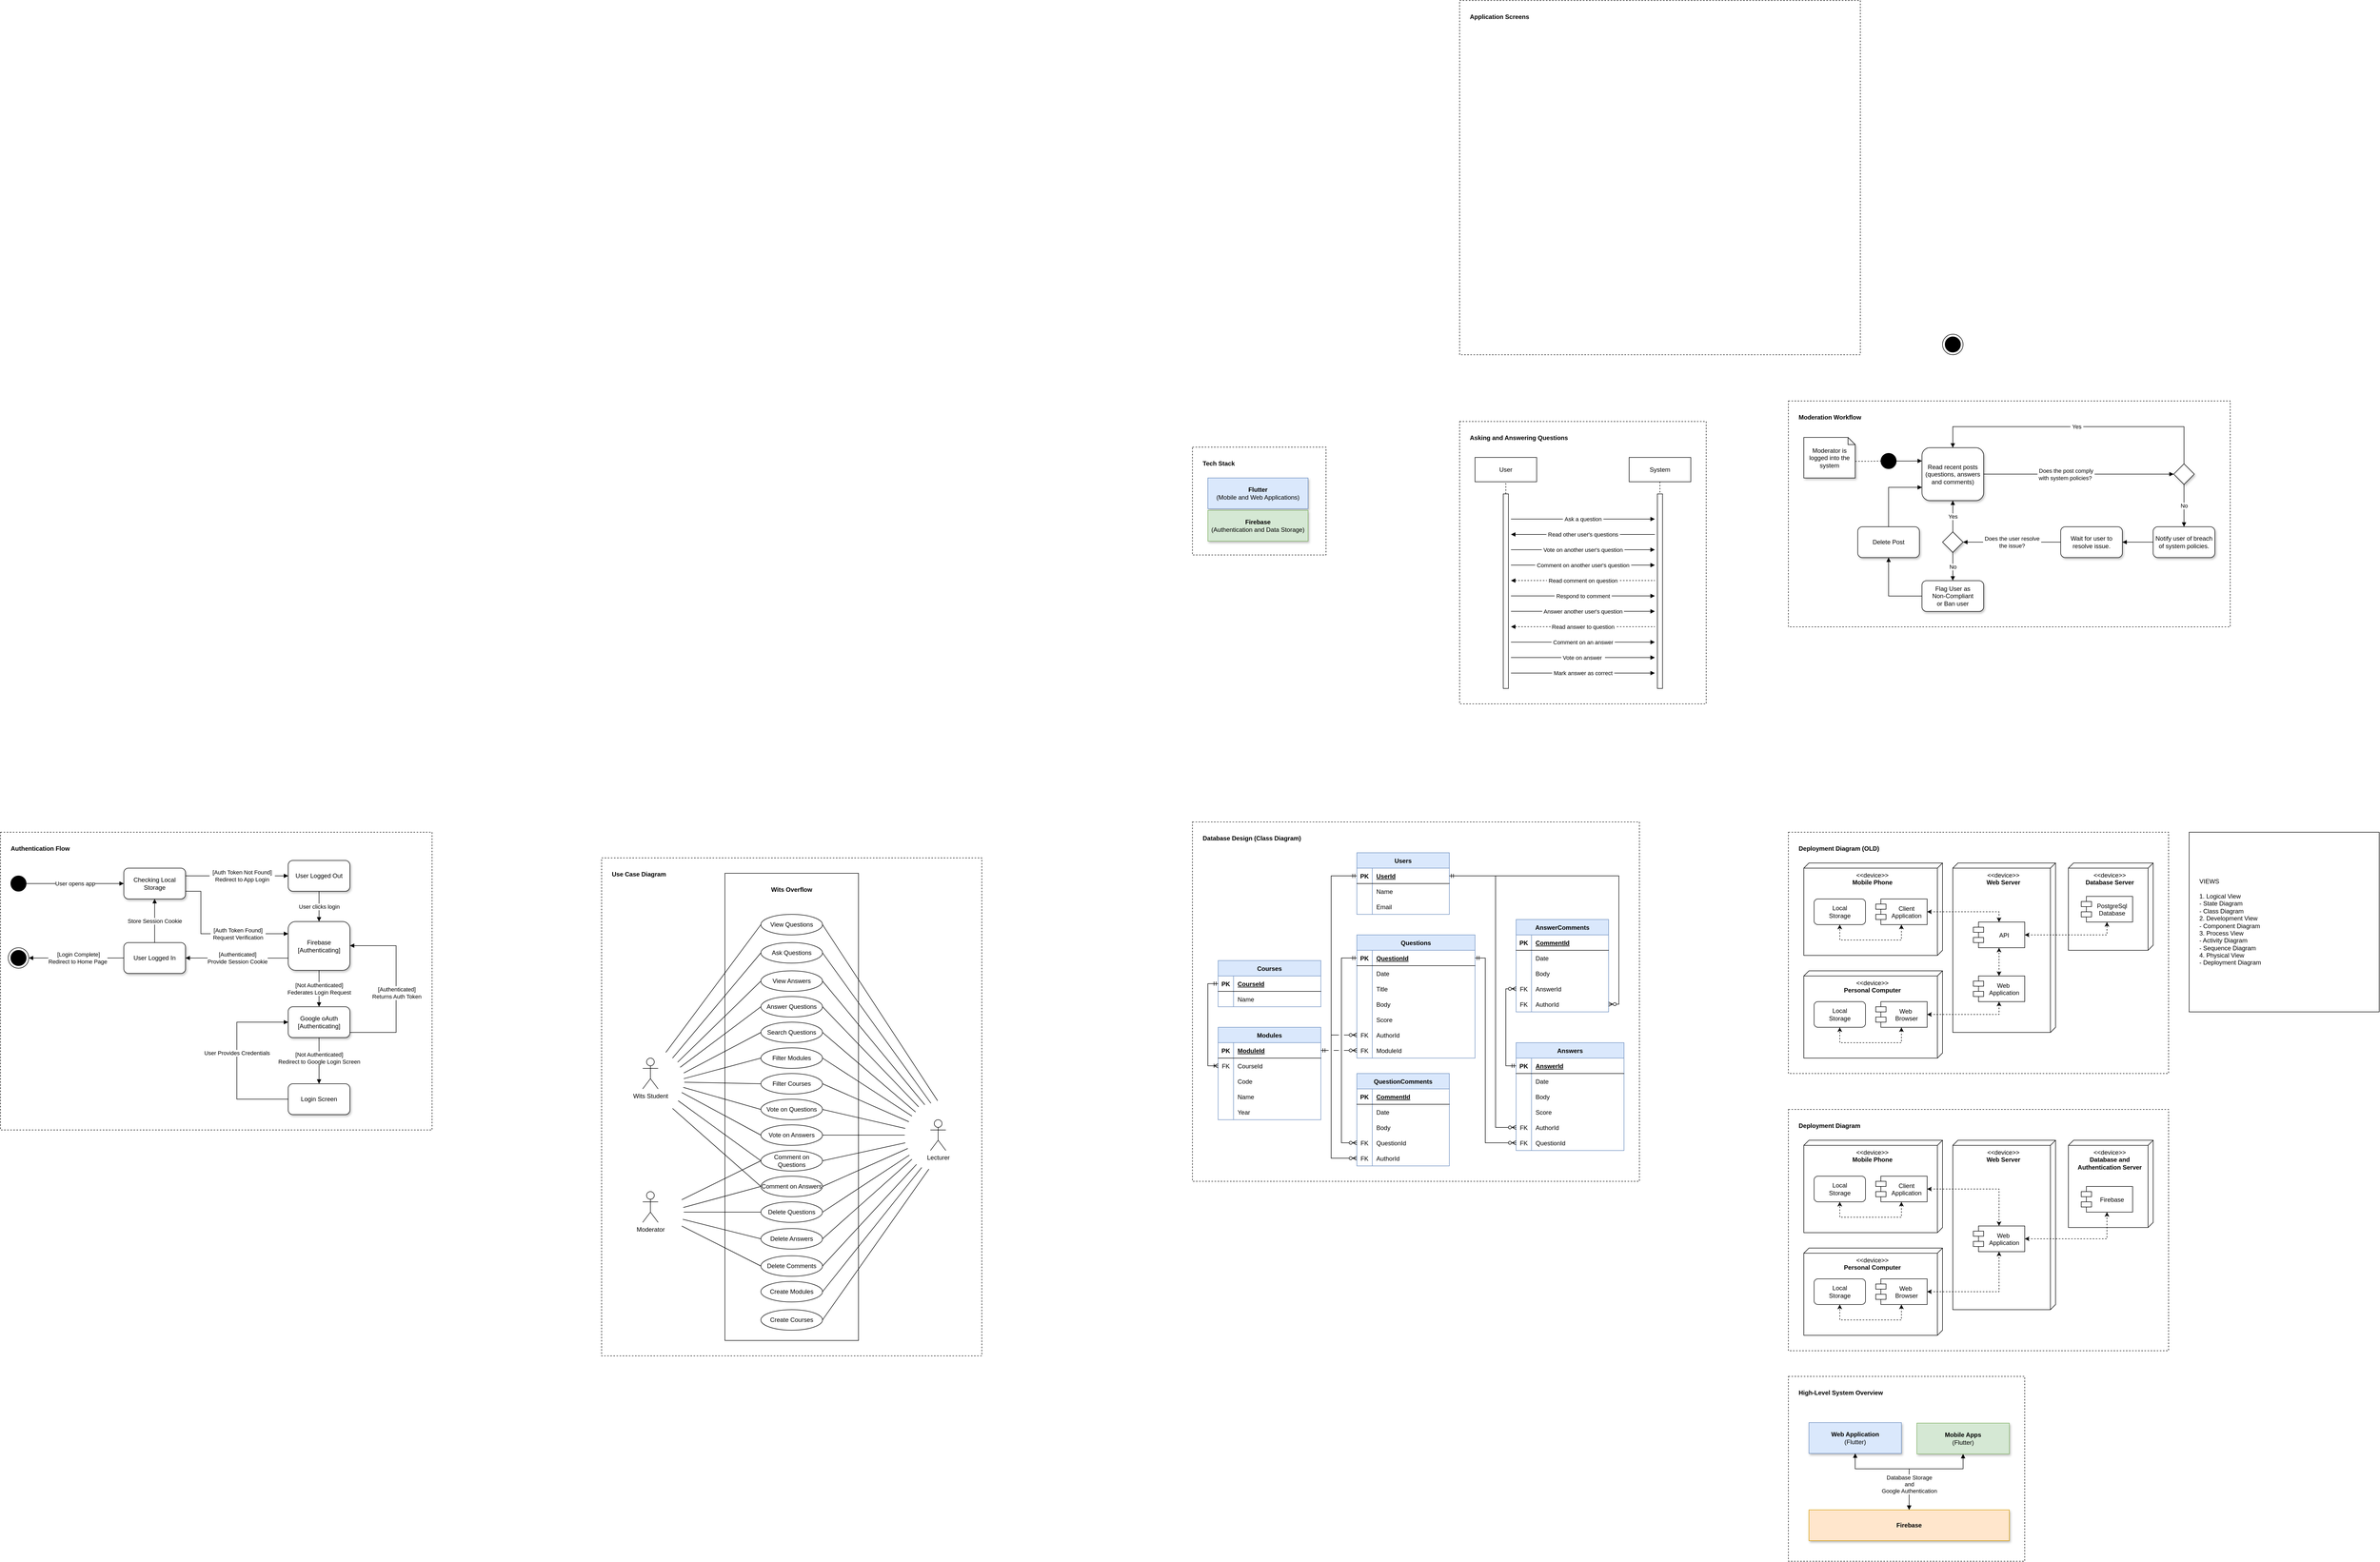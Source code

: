 <mxfile version="14.6.13" type="github">
  <diagram id="XdC1j3IHL-RzZTJf8BNx" name="Page-1">
    <mxGraphModel dx="5569" dy="2479" grid="1" gridSize="10" guides="1" tooltips="1" connect="1" arrows="1" fold="1" page="1" pageScale="1" pageWidth="1169" pageHeight="827" math="0" shadow="0">
      <root>
        <mxCell id="0" />
        <mxCell id="1" parent="0" />
        <mxCell id="cXEcaTY2lwT7MXvua-dQ-148" value="Use Case Diagram" style="rounded=0;whiteSpace=wrap;html=1;shadow=0;verticalAlign=top;spacing=20;fontStyle=1;dashed=1;align=left;" vertex="1" parent="1">
          <mxGeometry x="-2270" y="110" width="740" height="970" as="geometry" />
        </mxCell>
        <mxCell id="cXEcaTY2lwT7MXvua-dQ-151" value="Wits Overflow" style="rounded=0;whiteSpace=wrap;html=1;shadow=0;align=center;verticalAlign=top;spacing=20;fontStyle=1" vertex="1" parent="1">
          <mxGeometry x="-2030" y="140" width="260" height="910" as="geometry" />
        </mxCell>
        <mxCell id="VUR_f_dKXdpQ3Um3fJ8c-2" value="Deployment Diagram (OLD)" style="rounded=0;whiteSpace=wrap;html=1;dashed=1;spacing=20;verticalAlign=top;align=left;fontStyle=1" parent="1" vertex="1">
          <mxGeometry x="40" y="60" width="740" height="470" as="geometry" />
        </mxCell>
        <mxCell id="VUR_f_dKXdpQ3Um3fJ8c-25" value="&amp;lt;&amp;lt;device&amp;gt;&amp;gt;&lt;br&gt;&lt;b&gt;Database Server&lt;/b&gt;" style="verticalAlign=top;align=center;shape=cube;size=10;direction=south;fontStyle=0;html=1;boundedLbl=1;spacingLeft=5;fillColor=#FFFFFF;" parent="1" vertex="1">
          <mxGeometry x="585" y="120" width="165" height="170" as="geometry" />
        </mxCell>
        <mxCell id="VUR_f_dKXdpQ3Um3fJ8c-14" value="" style="group" parent="1" vertex="1" connectable="0">
          <mxGeometry x="70" y="330" width="270" height="170" as="geometry" />
        </mxCell>
        <mxCell id="VUR_f_dKXdpQ3Um3fJ8c-6" value="&amp;lt;&amp;lt;device&amp;gt;&amp;gt;&lt;br&gt;&lt;b&gt;Personal Computer&lt;/b&gt;" style="verticalAlign=top;align=center;shape=cube;size=10;direction=south;fontStyle=0;html=1;boundedLbl=1;spacingLeft=5;fillColor=#FFFFFF;" parent="VUR_f_dKXdpQ3Um3fJ8c-14" vertex="1">
          <mxGeometry width="270" height="170" as="geometry" />
        </mxCell>
        <mxCell id="VUR_f_dKXdpQ3Um3fJ8c-12" value="Web &#xa;Browser" style="shape=module;align=left;spacingLeft=20;align=center;verticalAlign=middle;fillColor=#FFFFFF;" parent="VUR_f_dKXdpQ3Um3fJ8c-14" vertex="1">
          <mxGeometry x="140" y="60" width="100" height="50" as="geometry" />
        </mxCell>
        <mxCell id="VUR_f_dKXdpQ3Um3fJ8c-13" value="Local&lt;br&gt;Storage" style="rounded=1;whiteSpace=wrap;html=1;fillColor=#FFFFFF;align=center;" parent="VUR_f_dKXdpQ3Um3fJ8c-14" vertex="1">
          <mxGeometry x="20" y="60" width="100" height="50" as="geometry" />
        </mxCell>
        <mxCell id="VUR_f_dKXdpQ3Um3fJ8c-11" style="edgeStyle=orthogonalEdgeStyle;rounded=0;orthogonalLoop=1;jettySize=auto;html=1;exitX=0.5;exitY=1;exitDx=0;exitDy=0;entryX=0.5;entryY=1;entryDx=0;entryDy=0;dashed=1;startArrow=classic;startFill=1;" parent="VUR_f_dKXdpQ3Um3fJ8c-14" source="VUR_f_dKXdpQ3Um3fJ8c-12" target="VUR_f_dKXdpQ3Um3fJ8c-13" edge="1">
          <mxGeometry relative="1" as="geometry">
            <Array as="points">
              <mxPoint x="190" y="140" />
              <mxPoint x="70" y="140" />
            </Array>
          </mxGeometry>
        </mxCell>
        <mxCell id="VUR_f_dKXdpQ3Um3fJ8c-15" value="" style="group" parent="1" vertex="1" connectable="0">
          <mxGeometry x="70" y="120" width="270" height="180" as="geometry" />
        </mxCell>
        <mxCell id="VUR_f_dKXdpQ3Um3fJ8c-4" value="&amp;lt;&amp;lt;device&amp;gt;&amp;gt;&lt;br&gt;&lt;b&gt;Mobile Phone&lt;/b&gt;" style="verticalAlign=top;align=center;shape=cube;size=10;direction=south;fontStyle=0;html=1;boundedLbl=1;spacingLeft=5;fillColor=#FFFFFF;" parent="VUR_f_dKXdpQ3Um3fJ8c-15" vertex="1">
          <mxGeometry width="270" height="180" as="geometry" />
        </mxCell>
        <mxCell id="VUR_f_dKXdpQ3Um3fJ8c-7" value="Client&#xa;Application" style="shape=module;align=left;spacingLeft=20;align=center;verticalAlign=middle;fillColor=#FFFFFF;" parent="VUR_f_dKXdpQ3Um3fJ8c-15" vertex="1">
          <mxGeometry x="140" y="70" width="100" height="50" as="geometry" />
        </mxCell>
        <mxCell id="VUR_f_dKXdpQ3Um3fJ8c-8" value="Local&lt;br&gt;Storage" style="rounded=1;whiteSpace=wrap;html=1;fillColor=#FFFFFF;align=center;" parent="VUR_f_dKXdpQ3Um3fJ8c-15" vertex="1">
          <mxGeometry x="20" y="70" width="100" height="50" as="geometry" />
        </mxCell>
        <mxCell id="VUR_f_dKXdpQ3Um3fJ8c-9" style="edgeStyle=orthogonalEdgeStyle;rounded=0;orthogonalLoop=1;jettySize=auto;html=1;exitX=0.5;exitY=1;exitDx=0;exitDy=0;entryX=0.5;entryY=1;entryDx=0;entryDy=0;dashed=1;startArrow=classic;startFill=1;" parent="VUR_f_dKXdpQ3Um3fJ8c-15" source="VUR_f_dKXdpQ3Um3fJ8c-7" target="VUR_f_dKXdpQ3Um3fJ8c-8" edge="1">
          <mxGeometry relative="1" as="geometry">
            <Array as="points">
              <mxPoint x="190" y="150" />
              <mxPoint x="70" y="150" />
            </Array>
          </mxGeometry>
        </mxCell>
        <mxCell id="VUR_f_dKXdpQ3Um3fJ8c-17" value="&amp;lt;&amp;lt;device&amp;gt;&amp;gt;&lt;br&gt;&lt;b&gt;Web Server&lt;/b&gt;" style="verticalAlign=top;align=center;shape=cube;size=10;direction=south;fontStyle=0;html=1;boundedLbl=1;spacingLeft=5;fillColor=#FFFFFF;" parent="1" vertex="1">
          <mxGeometry x="360" y="120" width="200" height="330" as="geometry" />
        </mxCell>
        <mxCell id="VUR_f_dKXdpQ3Um3fJ8c-26" style="edgeStyle=orthogonalEdgeStyle;rounded=0;orthogonalLoop=1;jettySize=auto;html=1;exitX=0.5;exitY=0;exitDx=0;exitDy=0;entryX=0.5;entryY=1;entryDx=0;entryDy=0;dashed=1;startArrow=classic;startFill=1;" parent="1" source="VUR_f_dKXdpQ3Um3fJ8c-18" target="VUR_f_dKXdpQ3Um3fJ8c-23" edge="1">
          <mxGeometry relative="1" as="geometry">
            <Array as="points">
              <mxPoint x="450" y="320" />
              <mxPoint x="450" y="320" />
            </Array>
          </mxGeometry>
        </mxCell>
        <mxCell id="VUR_f_dKXdpQ3Um3fJ8c-18" value="Web &#xa;Application" style="shape=module;align=left;spacingLeft=20;align=center;verticalAlign=middle;fillColor=#FFFFFF;" parent="1" vertex="1">
          <mxGeometry x="400" y="340" width="100" height="50" as="geometry" />
        </mxCell>
        <mxCell id="VUR_f_dKXdpQ3Um3fJ8c-28" style="edgeStyle=orthogonalEdgeStyle;rounded=0;orthogonalLoop=1;jettySize=auto;html=1;exitX=1;exitY=0.5;exitDx=0;exitDy=0;entryX=0.5;entryY=1;entryDx=0;entryDy=0;dashed=1;startArrow=classic;startFill=1;" parent="1" source="VUR_f_dKXdpQ3Um3fJ8c-23" target="VUR_f_dKXdpQ3Um3fJ8c-27" edge="1">
          <mxGeometry relative="1" as="geometry" />
        </mxCell>
        <mxCell id="VUR_f_dKXdpQ3Um3fJ8c-23" value="API" style="shape=module;align=left;spacingLeft=20;align=center;verticalAlign=middle;fillColor=#FFFFFF;" parent="1" vertex="1">
          <mxGeometry x="400" y="235" width="100" height="50" as="geometry" />
        </mxCell>
        <mxCell id="VUR_f_dKXdpQ3Um3fJ8c-27" value="PostgreSql&#xa;Database" style="shape=module;align=left;spacingLeft=20;align=center;verticalAlign=middle;fillColor=#FFFFFF;" parent="1" vertex="1">
          <mxGeometry x="610" y="185" width="100" height="50" as="geometry" />
        </mxCell>
        <mxCell id="VUR_f_dKXdpQ3Um3fJ8c-32" style="edgeStyle=orthogonalEdgeStyle;rounded=0;orthogonalLoop=1;jettySize=auto;html=1;exitX=1;exitY=0.5;exitDx=0;exitDy=0;entryX=0.5;entryY=1;entryDx=0;entryDy=0;dashed=1;startArrow=classic;startFill=1;" parent="1" source="VUR_f_dKXdpQ3Um3fJ8c-12" target="VUR_f_dKXdpQ3Um3fJ8c-18" edge="1">
          <mxGeometry relative="1" as="geometry">
            <Array as="points">
              <mxPoint x="450" y="415" />
            </Array>
          </mxGeometry>
        </mxCell>
        <mxCell id="VUR_f_dKXdpQ3Um3fJ8c-33" style="edgeStyle=orthogonalEdgeStyle;rounded=0;orthogonalLoop=1;jettySize=auto;html=1;exitX=1;exitY=0.5;exitDx=0;exitDy=0;entryX=0.5;entryY=0;entryDx=0;entryDy=0;dashed=1;startArrow=classic;startFill=1;" parent="1" source="VUR_f_dKXdpQ3Um3fJ8c-7" target="VUR_f_dKXdpQ3Um3fJ8c-23" edge="1">
          <mxGeometry relative="1" as="geometry" />
        </mxCell>
        <mxCell id="cXEcaTY2lwT7MXvua-dQ-1" value="VIEWS&lt;br&gt;&lt;br&gt;1. Logical View&lt;br&gt;- State Diagram&lt;br&gt;- Class Diagram&lt;br&gt;2. Development View&lt;br&gt;- Component Diagram&lt;br&gt;3. Process View&lt;br&gt;- Activity Diagram&lt;br&gt;- Sequence Diagram&lt;br&gt;4. Physical View&lt;br&gt;- Deployment Diagram" style="rounded=0;whiteSpace=wrap;html=1;align=left;spacing=20;" vertex="1" parent="1">
          <mxGeometry x="820" y="60" width="370" height="350" as="geometry" />
        </mxCell>
        <mxCell id="cXEcaTY2lwT7MXvua-dQ-2" value="Deployment Diagram" style="rounded=0;whiteSpace=wrap;html=1;dashed=1;spacing=20;verticalAlign=top;align=left;fontStyle=1" vertex="1" parent="1">
          <mxGeometry x="40" y="600" width="740" height="470" as="geometry" />
        </mxCell>
        <mxCell id="cXEcaTY2lwT7MXvua-dQ-3" value="&amp;lt;&amp;lt;device&amp;gt;&amp;gt;&lt;br&gt;&lt;b&gt;Database and &lt;br&gt;Authentication Server&lt;/b&gt;" style="verticalAlign=top;align=center;shape=cube;size=10;direction=south;fontStyle=0;html=1;boundedLbl=1;spacingLeft=5;fillColor=#FFFFFF;" vertex="1" parent="1">
          <mxGeometry x="585" y="660" width="165" height="170" as="geometry" />
        </mxCell>
        <mxCell id="cXEcaTY2lwT7MXvua-dQ-4" value="" style="group" vertex="1" connectable="0" parent="1">
          <mxGeometry x="70" y="870" width="270" height="170" as="geometry" />
        </mxCell>
        <mxCell id="cXEcaTY2lwT7MXvua-dQ-5" value="&amp;lt;&amp;lt;device&amp;gt;&amp;gt;&lt;br&gt;&lt;b&gt;Personal Computer&lt;/b&gt;" style="verticalAlign=top;align=center;shape=cube;size=10;direction=south;fontStyle=0;html=1;boundedLbl=1;spacingLeft=5;fillColor=#FFFFFF;" vertex="1" parent="cXEcaTY2lwT7MXvua-dQ-4">
          <mxGeometry width="270" height="170" as="geometry" />
        </mxCell>
        <mxCell id="cXEcaTY2lwT7MXvua-dQ-6" value="Web &#xa;Browser" style="shape=module;align=left;spacingLeft=20;align=center;verticalAlign=middle;fillColor=#FFFFFF;" vertex="1" parent="cXEcaTY2lwT7MXvua-dQ-4">
          <mxGeometry x="140" y="60" width="100" height="50" as="geometry" />
        </mxCell>
        <mxCell id="cXEcaTY2lwT7MXvua-dQ-7" value="Local&lt;br&gt;Storage" style="rounded=1;whiteSpace=wrap;html=1;fillColor=#FFFFFF;align=center;" vertex="1" parent="cXEcaTY2lwT7MXvua-dQ-4">
          <mxGeometry x="20" y="60" width="100" height="50" as="geometry" />
        </mxCell>
        <mxCell id="cXEcaTY2lwT7MXvua-dQ-8" style="edgeStyle=orthogonalEdgeStyle;rounded=0;orthogonalLoop=1;jettySize=auto;html=1;exitX=0.5;exitY=1;exitDx=0;exitDy=0;entryX=0.5;entryY=1;entryDx=0;entryDy=0;dashed=1;startArrow=classic;startFill=1;" edge="1" parent="cXEcaTY2lwT7MXvua-dQ-4" source="cXEcaTY2lwT7MXvua-dQ-6" target="cXEcaTY2lwT7MXvua-dQ-7">
          <mxGeometry relative="1" as="geometry">
            <Array as="points">
              <mxPoint x="190" y="140" />
              <mxPoint x="70" y="140" />
            </Array>
          </mxGeometry>
        </mxCell>
        <mxCell id="cXEcaTY2lwT7MXvua-dQ-9" value="" style="group" vertex="1" connectable="0" parent="1">
          <mxGeometry x="70" y="660" width="270" height="180" as="geometry" />
        </mxCell>
        <mxCell id="cXEcaTY2lwT7MXvua-dQ-10" value="&amp;lt;&amp;lt;device&amp;gt;&amp;gt;&lt;br&gt;&lt;b&gt;Mobile Phone&lt;/b&gt;" style="verticalAlign=top;align=center;shape=cube;size=10;direction=south;fontStyle=0;html=1;boundedLbl=1;spacingLeft=5;fillColor=#FFFFFF;" vertex="1" parent="cXEcaTY2lwT7MXvua-dQ-9">
          <mxGeometry width="270" height="180" as="geometry" />
        </mxCell>
        <mxCell id="cXEcaTY2lwT7MXvua-dQ-11" value="Client&#xa;Application" style="shape=module;align=left;spacingLeft=20;align=center;verticalAlign=middle;fillColor=#FFFFFF;" vertex="1" parent="cXEcaTY2lwT7MXvua-dQ-9">
          <mxGeometry x="140" y="70" width="100" height="50" as="geometry" />
        </mxCell>
        <mxCell id="cXEcaTY2lwT7MXvua-dQ-12" value="Local&lt;br&gt;Storage" style="rounded=1;whiteSpace=wrap;html=1;fillColor=#FFFFFF;align=center;" vertex="1" parent="cXEcaTY2lwT7MXvua-dQ-9">
          <mxGeometry x="20" y="70" width="100" height="50" as="geometry" />
        </mxCell>
        <mxCell id="cXEcaTY2lwT7MXvua-dQ-13" style="edgeStyle=orthogonalEdgeStyle;rounded=0;orthogonalLoop=1;jettySize=auto;html=1;exitX=0.5;exitY=1;exitDx=0;exitDy=0;entryX=0.5;entryY=1;entryDx=0;entryDy=0;dashed=1;startArrow=classic;startFill=1;" edge="1" parent="cXEcaTY2lwT7MXvua-dQ-9" source="cXEcaTY2lwT7MXvua-dQ-11" target="cXEcaTY2lwT7MXvua-dQ-12">
          <mxGeometry relative="1" as="geometry">
            <Array as="points">
              <mxPoint x="190" y="150" />
              <mxPoint x="70" y="150" />
            </Array>
          </mxGeometry>
        </mxCell>
        <mxCell id="cXEcaTY2lwT7MXvua-dQ-14" value="&amp;lt;&amp;lt;device&amp;gt;&amp;gt;&lt;br&gt;&lt;b&gt;Web Server&lt;/b&gt;" style="verticalAlign=top;align=center;shape=cube;size=10;direction=south;fontStyle=0;html=1;boundedLbl=1;spacingLeft=5;fillColor=#FFFFFF;" vertex="1" parent="1">
          <mxGeometry x="360" y="660" width="200" height="330" as="geometry" />
        </mxCell>
        <mxCell id="cXEcaTY2lwT7MXvua-dQ-16" value="Web &#xa;Application" style="shape=module;align=left;spacingLeft=20;align=center;verticalAlign=middle;fillColor=#FFFFFF;" vertex="1" parent="1">
          <mxGeometry x="400" y="827" width="100" height="50" as="geometry" />
        </mxCell>
        <mxCell id="cXEcaTY2lwT7MXvua-dQ-17" style="edgeStyle=orthogonalEdgeStyle;rounded=0;orthogonalLoop=1;jettySize=auto;html=1;exitX=1;exitY=0.5;exitDx=0;exitDy=0;entryX=0.5;entryY=1;entryDx=0;entryDy=0;dashed=1;startArrow=classic;startFill=1;" edge="1" parent="1" source="cXEcaTY2lwT7MXvua-dQ-16" target="cXEcaTY2lwT7MXvua-dQ-19">
          <mxGeometry relative="1" as="geometry">
            <mxPoint x="500" y="800" as="sourcePoint" />
          </mxGeometry>
        </mxCell>
        <mxCell id="cXEcaTY2lwT7MXvua-dQ-19" value="Firebase" style="shape=module;align=left;spacingLeft=20;align=center;verticalAlign=middle;fillColor=#FFFFFF;" vertex="1" parent="1">
          <mxGeometry x="610" y="750" width="100" height="50" as="geometry" />
        </mxCell>
        <mxCell id="cXEcaTY2lwT7MXvua-dQ-20" style="edgeStyle=orthogonalEdgeStyle;rounded=0;orthogonalLoop=1;jettySize=auto;html=1;exitX=1;exitY=0.5;exitDx=0;exitDy=0;entryX=0.5;entryY=1;entryDx=0;entryDy=0;dashed=1;startArrow=classic;startFill=1;" edge="1" parent="1" source="cXEcaTY2lwT7MXvua-dQ-6" target="cXEcaTY2lwT7MXvua-dQ-16">
          <mxGeometry relative="1" as="geometry">
            <Array as="points">
              <mxPoint x="450" y="955" />
            </Array>
          </mxGeometry>
        </mxCell>
        <mxCell id="cXEcaTY2lwT7MXvua-dQ-21" style="edgeStyle=orthogonalEdgeStyle;rounded=0;orthogonalLoop=1;jettySize=auto;html=1;exitX=1;exitY=0.5;exitDx=0;exitDy=0;entryX=0.5;entryY=0;entryDx=0;entryDy=0;dashed=1;startArrow=classic;startFill=1;" edge="1" parent="1" source="cXEcaTY2lwT7MXvua-dQ-11" target="cXEcaTY2lwT7MXvua-dQ-16">
          <mxGeometry relative="1" as="geometry">
            <mxPoint x="450" y="775" as="targetPoint" />
          </mxGeometry>
        </mxCell>
        <mxCell id="cXEcaTY2lwT7MXvua-dQ-22" value="High-Level System Overview" style="rounded=0;whiteSpace=wrap;html=1;dashed=1;spacing=20;verticalAlign=top;align=left;fontStyle=1" vertex="1" parent="1">
          <mxGeometry x="40" y="1120" width="460" height="360" as="geometry" />
        </mxCell>
        <mxCell id="cXEcaTY2lwT7MXvua-dQ-26" style="edgeStyle=orthogonalEdgeStyle;rounded=0;orthogonalLoop=1;jettySize=auto;html=1;exitX=0.5;exitY=1;exitDx=0;exitDy=0;entryX=0.5;entryY=0;entryDx=0;entryDy=0;startArrow=block;startFill=1;endArrow=block;endFill=1;" edge="1" parent="1" source="cXEcaTY2lwT7MXvua-dQ-23" target="cXEcaTY2lwT7MXvua-dQ-25">
          <mxGeometry relative="1" as="geometry">
            <Array as="points">
              <mxPoint x="170" y="1300" />
              <mxPoint x="275" y="1300" />
            </Array>
          </mxGeometry>
        </mxCell>
        <mxCell id="cXEcaTY2lwT7MXvua-dQ-23" value="&lt;b&gt;Web Application&lt;/b&gt;&lt;br&gt;(Flutter)" style="rounded=0;whiteSpace=wrap;html=1;align=center;shadow=1;fillColor=#dae8fc;strokeColor=#6c8ebf;" vertex="1" parent="1">
          <mxGeometry x="80" y="1210" width="180" height="60" as="geometry" />
        </mxCell>
        <mxCell id="cXEcaTY2lwT7MXvua-dQ-27" style="edgeStyle=orthogonalEdgeStyle;rounded=0;orthogonalLoop=1;jettySize=auto;html=1;exitX=0.5;exitY=1;exitDx=0;exitDy=0;entryX=0.5;entryY=0;entryDx=0;entryDy=0;endArrow=block;endFill=1;startArrow=block;startFill=1;" edge="1" parent="1" source="cXEcaTY2lwT7MXvua-dQ-24" target="cXEcaTY2lwT7MXvua-dQ-25">
          <mxGeometry relative="1" as="geometry">
            <Array as="points">
              <mxPoint x="380" y="1300" />
              <mxPoint x="275" y="1300" />
            </Array>
          </mxGeometry>
        </mxCell>
        <mxCell id="cXEcaTY2lwT7MXvua-dQ-28" value="Database Storage&lt;br&gt;and&lt;br&gt;Google Authentication" style="edgeLabel;html=1;align=center;verticalAlign=middle;resizable=0;points=[];" vertex="1" connectable="0" parent="cXEcaTY2lwT7MXvua-dQ-27">
          <mxGeometry x="0.38" y="1" relative="1" as="geometry">
            <mxPoint x="-1" y="16" as="offset" />
          </mxGeometry>
        </mxCell>
        <mxCell id="cXEcaTY2lwT7MXvua-dQ-24" value="&lt;b&gt;Mobile Apps&lt;/b&gt;&lt;br&gt;(Flutter)" style="rounded=0;whiteSpace=wrap;html=1;align=center;shadow=1;fillColor=#d5e8d4;strokeColor=#82b366;" vertex="1" parent="1">
          <mxGeometry x="290" y="1211" width="180" height="60" as="geometry" />
        </mxCell>
        <mxCell id="cXEcaTY2lwT7MXvua-dQ-25" value="&lt;b&gt;Firebase&lt;/b&gt;" style="rounded=0;whiteSpace=wrap;html=1;align=center;shadow=1;fillColor=#ffe6cc;strokeColor=#d79b00;" vertex="1" parent="1">
          <mxGeometry x="80" y="1380" width="390" height="60" as="geometry" />
        </mxCell>
        <mxCell id="cXEcaTY2lwT7MXvua-dQ-29" value="Database Design (Class Diagram)" style="rounded=0;whiteSpace=wrap;html=1;shadow=0;verticalAlign=top;spacing=20;fontStyle=1;dashed=1;align=left;" vertex="1" parent="1">
          <mxGeometry x="-1120" y="40" width="870" height="700" as="geometry" />
        </mxCell>
        <mxCell id="cXEcaTY2lwT7MXvua-dQ-30" style="edgeStyle=orthogonalEdgeStyle;rounded=0;orthogonalLoop=1;jettySize=auto;html=1;exitX=0;exitY=0.5;exitDx=0;exitDy=0;entryX=0;entryY=0.5;entryDx=0;entryDy=0;startArrow=ERmandOne;startFill=0;endArrow=ERzeroToMany;endFill=1;jumpStyle=none;" edge="1" parent="1" source="cXEcaTY2lwT7MXvua-dQ-128" target="cXEcaTY2lwT7MXvua-dQ-44">
          <mxGeometry relative="1" as="geometry">
            <mxPoint x="-730" y="145" as="sourcePoint" />
            <mxPoint x="-740" y="695" as="targetPoint" />
            <Array as="points">
              <mxPoint x="-850" y="145" />
              <mxPoint x="-850" y="695" />
            </Array>
          </mxGeometry>
        </mxCell>
        <mxCell id="cXEcaTY2lwT7MXvua-dQ-31" value="QuestionComments" style="shape=table;startSize=30;container=1;collapsible=1;childLayout=tableLayout;fixedRows=1;rowLines=0;fontStyle=1;align=center;resizeLast=1;fillColor=#dae8fc;strokeColor=#6c8ebf;" vertex="1" parent="1">
          <mxGeometry x="-800" y="530" width="180" height="180" as="geometry" />
        </mxCell>
        <mxCell id="cXEcaTY2lwT7MXvua-dQ-32" value="" style="shape=partialRectangle;collapsible=0;dropTarget=0;pointerEvents=0;fillColor=none;top=0;left=0;bottom=1;right=0;points=[[0,0.5],[1,0.5]];portConstraint=eastwest;" vertex="1" parent="cXEcaTY2lwT7MXvua-dQ-31">
          <mxGeometry y="30" width="180" height="30" as="geometry" />
        </mxCell>
        <mxCell id="cXEcaTY2lwT7MXvua-dQ-33" value="PK" style="shape=partialRectangle;connectable=0;fillColor=none;top=0;left=0;bottom=0;right=0;fontStyle=1;overflow=hidden;" vertex="1" parent="cXEcaTY2lwT7MXvua-dQ-32">
          <mxGeometry width="30" height="30" as="geometry" />
        </mxCell>
        <mxCell id="cXEcaTY2lwT7MXvua-dQ-34" value="CommentId" style="shape=partialRectangle;connectable=0;fillColor=none;top=0;left=0;bottom=0;right=0;align=left;spacingLeft=6;fontStyle=5;overflow=hidden;" vertex="1" parent="cXEcaTY2lwT7MXvua-dQ-32">
          <mxGeometry x="30" width="150" height="30" as="geometry" />
        </mxCell>
        <mxCell id="cXEcaTY2lwT7MXvua-dQ-35" value="" style="shape=partialRectangle;collapsible=0;dropTarget=0;pointerEvents=0;fillColor=none;top=0;left=0;bottom=0;right=0;points=[[0,0.5],[1,0.5]];portConstraint=eastwest;" vertex="1" parent="cXEcaTY2lwT7MXvua-dQ-31">
          <mxGeometry y="60" width="180" height="30" as="geometry" />
        </mxCell>
        <mxCell id="cXEcaTY2lwT7MXvua-dQ-36" value="" style="shape=partialRectangle;connectable=0;fillColor=none;top=0;left=0;bottom=0;right=0;editable=1;overflow=hidden;" vertex="1" parent="cXEcaTY2lwT7MXvua-dQ-35">
          <mxGeometry width="30" height="30" as="geometry" />
        </mxCell>
        <mxCell id="cXEcaTY2lwT7MXvua-dQ-37" value="Date" style="shape=partialRectangle;connectable=0;fillColor=none;top=0;left=0;bottom=0;right=0;align=left;spacingLeft=6;overflow=hidden;" vertex="1" parent="cXEcaTY2lwT7MXvua-dQ-35">
          <mxGeometry x="30" width="150" height="30" as="geometry" />
        </mxCell>
        <mxCell id="cXEcaTY2lwT7MXvua-dQ-38" value="" style="shape=partialRectangle;collapsible=0;dropTarget=0;pointerEvents=0;fillColor=none;top=0;left=0;bottom=0;right=0;points=[[0,0.5],[1,0.5]];portConstraint=eastwest;" vertex="1" parent="cXEcaTY2lwT7MXvua-dQ-31">
          <mxGeometry y="90" width="180" height="30" as="geometry" />
        </mxCell>
        <mxCell id="cXEcaTY2lwT7MXvua-dQ-39" value="" style="shape=partialRectangle;connectable=0;fillColor=none;top=0;left=0;bottom=0;right=0;editable=1;overflow=hidden;" vertex="1" parent="cXEcaTY2lwT7MXvua-dQ-38">
          <mxGeometry width="30" height="30" as="geometry" />
        </mxCell>
        <mxCell id="cXEcaTY2lwT7MXvua-dQ-40" value="Body" style="shape=partialRectangle;connectable=0;fillColor=none;top=0;left=0;bottom=0;right=0;align=left;spacingLeft=6;overflow=hidden;" vertex="1" parent="cXEcaTY2lwT7MXvua-dQ-38">
          <mxGeometry x="30" width="150" height="30" as="geometry" />
        </mxCell>
        <mxCell id="cXEcaTY2lwT7MXvua-dQ-41" value="" style="shape=partialRectangle;collapsible=0;dropTarget=0;pointerEvents=0;fillColor=none;top=0;left=0;bottom=0;right=0;points=[[0,0.5],[1,0.5]];portConstraint=eastwest;" vertex="1" parent="cXEcaTY2lwT7MXvua-dQ-31">
          <mxGeometry y="120" width="180" height="30" as="geometry" />
        </mxCell>
        <mxCell id="cXEcaTY2lwT7MXvua-dQ-42" value="FK" style="shape=partialRectangle;connectable=0;fillColor=none;top=0;left=0;bottom=0;right=0;fontStyle=0;overflow=hidden;" vertex="1" parent="cXEcaTY2lwT7MXvua-dQ-41">
          <mxGeometry width="30" height="30" as="geometry" />
        </mxCell>
        <mxCell id="cXEcaTY2lwT7MXvua-dQ-43" value="QuestionId" style="shape=partialRectangle;connectable=0;fillColor=none;top=0;left=0;bottom=0;right=0;align=left;spacingLeft=6;fontStyle=0;overflow=hidden;" vertex="1" parent="cXEcaTY2lwT7MXvua-dQ-41">
          <mxGeometry x="30" width="150" height="30" as="geometry" />
        </mxCell>
        <mxCell id="cXEcaTY2lwT7MXvua-dQ-44" value="" style="shape=partialRectangle;collapsible=0;dropTarget=0;pointerEvents=0;fillColor=none;top=0;left=0;bottom=0;right=0;points=[[0,0.5],[1,0.5]];portConstraint=eastwest;" vertex="1" parent="cXEcaTY2lwT7MXvua-dQ-31">
          <mxGeometry y="150" width="180" height="30" as="geometry" />
        </mxCell>
        <mxCell id="cXEcaTY2lwT7MXvua-dQ-45" value="FK" style="shape=partialRectangle;connectable=0;fillColor=none;top=0;left=0;bottom=0;right=0;editable=1;overflow=hidden;" vertex="1" parent="cXEcaTY2lwT7MXvua-dQ-44">
          <mxGeometry width="30" height="30" as="geometry" />
        </mxCell>
        <mxCell id="cXEcaTY2lwT7MXvua-dQ-46" value="AuthorId" style="shape=partialRectangle;connectable=0;fillColor=none;top=0;left=0;bottom=0;right=0;align=left;spacingLeft=6;overflow=hidden;" vertex="1" parent="cXEcaTY2lwT7MXvua-dQ-44">
          <mxGeometry x="30" width="150" height="30" as="geometry" />
        </mxCell>
        <mxCell id="cXEcaTY2lwT7MXvua-dQ-47" value="Questions" style="shape=table;startSize=30;container=1;collapsible=1;childLayout=tableLayout;fixedRows=1;rowLines=0;fontStyle=1;align=center;resizeLast=1;fillColor=#dae8fc;strokeColor=#6c8ebf;" vertex="1" parent="1">
          <mxGeometry x="-800" y="260" width="230" height="240" as="geometry" />
        </mxCell>
        <mxCell id="cXEcaTY2lwT7MXvua-dQ-48" value="" style="shape=partialRectangle;collapsible=0;dropTarget=0;pointerEvents=0;fillColor=none;top=0;left=0;bottom=1;right=0;points=[[0,0.5],[1,0.5]];portConstraint=eastwest;" vertex="1" parent="cXEcaTY2lwT7MXvua-dQ-47">
          <mxGeometry y="30" width="230" height="30" as="geometry" />
        </mxCell>
        <mxCell id="cXEcaTY2lwT7MXvua-dQ-49" value="PK" style="shape=partialRectangle;connectable=0;fillColor=none;top=0;left=0;bottom=0;right=0;fontStyle=1;overflow=hidden;" vertex="1" parent="cXEcaTY2lwT7MXvua-dQ-48">
          <mxGeometry width="30" height="30" as="geometry" />
        </mxCell>
        <mxCell id="cXEcaTY2lwT7MXvua-dQ-50" value="QuestionId" style="shape=partialRectangle;connectable=0;fillColor=none;top=0;left=0;bottom=0;right=0;align=left;spacingLeft=6;fontStyle=5;overflow=hidden;" vertex="1" parent="cXEcaTY2lwT7MXvua-dQ-48">
          <mxGeometry x="30" width="200" height="30" as="geometry" />
        </mxCell>
        <mxCell id="cXEcaTY2lwT7MXvua-dQ-51" value="" style="shape=partialRectangle;collapsible=0;dropTarget=0;pointerEvents=0;fillColor=none;top=0;left=0;bottom=0;right=0;points=[[0,0.5],[1,0.5]];portConstraint=eastwest;" vertex="1" parent="cXEcaTY2lwT7MXvua-dQ-47">
          <mxGeometry y="60" width="230" height="30" as="geometry" />
        </mxCell>
        <mxCell id="cXEcaTY2lwT7MXvua-dQ-52" value="" style="shape=partialRectangle;connectable=0;fillColor=none;top=0;left=0;bottom=0;right=0;editable=1;overflow=hidden;" vertex="1" parent="cXEcaTY2lwT7MXvua-dQ-51">
          <mxGeometry width="30" height="30" as="geometry" />
        </mxCell>
        <mxCell id="cXEcaTY2lwT7MXvua-dQ-53" value="Date" style="shape=partialRectangle;connectable=0;fillColor=none;top=0;left=0;bottom=0;right=0;align=left;spacingLeft=6;overflow=hidden;" vertex="1" parent="cXEcaTY2lwT7MXvua-dQ-51">
          <mxGeometry x="30" width="200" height="30" as="geometry" />
        </mxCell>
        <mxCell id="cXEcaTY2lwT7MXvua-dQ-54" value="" style="shape=partialRectangle;collapsible=0;dropTarget=0;pointerEvents=0;fillColor=none;top=0;left=0;bottom=0;right=0;points=[[0,0.5],[1,0.5]];portConstraint=eastwest;" vertex="1" parent="cXEcaTY2lwT7MXvua-dQ-47">
          <mxGeometry y="90" width="230" height="30" as="geometry" />
        </mxCell>
        <mxCell id="cXEcaTY2lwT7MXvua-dQ-55" value="" style="shape=partialRectangle;connectable=0;fillColor=none;top=0;left=0;bottom=0;right=0;editable=1;overflow=hidden;" vertex="1" parent="cXEcaTY2lwT7MXvua-dQ-54">
          <mxGeometry width="30" height="30" as="geometry" />
        </mxCell>
        <mxCell id="cXEcaTY2lwT7MXvua-dQ-56" value="Title" style="shape=partialRectangle;connectable=0;fillColor=none;top=0;left=0;bottom=0;right=0;align=left;spacingLeft=6;overflow=hidden;" vertex="1" parent="cXEcaTY2lwT7MXvua-dQ-54">
          <mxGeometry x="30" width="200" height="30" as="geometry" />
        </mxCell>
        <mxCell id="cXEcaTY2lwT7MXvua-dQ-57" style="shape=partialRectangle;collapsible=0;dropTarget=0;pointerEvents=0;fillColor=none;top=0;left=0;bottom=0;right=0;points=[[0,0.5],[1,0.5]];portConstraint=eastwest;" vertex="1" parent="cXEcaTY2lwT7MXvua-dQ-47">
          <mxGeometry y="120" width="230" height="30" as="geometry" />
        </mxCell>
        <mxCell id="cXEcaTY2lwT7MXvua-dQ-58" style="shape=partialRectangle;connectable=0;fillColor=none;top=0;left=0;bottom=0;right=0;editable=1;overflow=hidden;" vertex="1" parent="cXEcaTY2lwT7MXvua-dQ-57">
          <mxGeometry width="30" height="30" as="geometry" />
        </mxCell>
        <mxCell id="cXEcaTY2lwT7MXvua-dQ-59" value="Body" style="shape=partialRectangle;connectable=0;fillColor=none;top=0;left=0;bottom=0;right=0;align=left;spacingLeft=6;overflow=hidden;" vertex="1" parent="cXEcaTY2lwT7MXvua-dQ-57">
          <mxGeometry x="30" width="200" height="30" as="geometry" />
        </mxCell>
        <mxCell id="cXEcaTY2lwT7MXvua-dQ-60" value="" style="shape=partialRectangle;collapsible=0;dropTarget=0;pointerEvents=0;fillColor=none;top=0;left=0;bottom=0;right=0;points=[[0,0.5],[1,0.5]];portConstraint=eastwest;" vertex="1" parent="cXEcaTY2lwT7MXvua-dQ-47">
          <mxGeometry y="150" width="230" height="30" as="geometry" />
        </mxCell>
        <mxCell id="cXEcaTY2lwT7MXvua-dQ-61" value="" style="shape=partialRectangle;connectable=0;fillColor=none;top=0;left=0;bottom=0;right=0;editable=1;overflow=hidden;" vertex="1" parent="cXEcaTY2lwT7MXvua-dQ-60">
          <mxGeometry width="30" height="30" as="geometry" />
        </mxCell>
        <mxCell id="cXEcaTY2lwT7MXvua-dQ-62" value="Score" style="shape=partialRectangle;connectable=0;fillColor=none;top=0;left=0;bottom=0;right=0;align=left;spacingLeft=6;overflow=hidden;" vertex="1" parent="cXEcaTY2lwT7MXvua-dQ-60">
          <mxGeometry x="30" width="200" height="30" as="geometry" />
        </mxCell>
        <mxCell id="cXEcaTY2lwT7MXvua-dQ-63" value="" style="shape=partialRectangle;collapsible=0;dropTarget=0;pointerEvents=0;fillColor=none;top=0;left=0;bottom=0;right=0;points=[[0,0.5],[1,0.5]];portConstraint=eastwest;" vertex="1" parent="cXEcaTY2lwT7MXvua-dQ-47">
          <mxGeometry y="180" width="230" height="30" as="geometry" />
        </mxCell>
        <mxCell id="cXEcaTY2lwT7MXvua-dQ-64" value="FK" style="shape=partialRectangle;connectable=0;fillColor=none;top=0;left=0;bottom=0;right=0;fontStyle=0;overflow=hidden;" vertex="1" parent="cXEcaTY2lwT7MXvua-dQ-63">
          <mxGeometry width="30" height="30" as="geometry" />
        </mxCell>
        <mxCell id="cXEcaTY2lwT7MXvua-dQ-65" value="AuthorId" style="shape=partialRectangle;connectable=0;fillColor=none;top=0;left=0;bottom=0;right=0;align=left;spacingLeft=6;fontStyle=0;overflow=hidden;" vertex="1" parent="cXEcaTY2lwT7MXvua-dQ-63">
          <mxGeometry x="30" width="200" height="30" as="geometry" />
        </mxCell>
        <mxCell id="cXEcaTY2lwT7MXvua-dQ-66" value="" style="shape=partialRectangle;collapsible=0;dropTarget=0;pointerEvents=0;fillColor=none;top=0;left=0;bottom=0;right=0;points=[[0,0.5],[1,0.5]];portConstraint=eastwest;" vertex="1" parent="cXEcaTY2lwT7MXvua-dQ-47">
          <mxGeometry y="210" width="230" height="30" as="geometry" />
        </mxCell>
        <mxCell id="cXEcaTY2lwT7MXvua-dQ-67" value="FK" style="shape=partialRectangle;connectable=0;fillColor=none;top=0;left=0;bottom=0;right=0;fontStyle=0;overflow=hidden;" vertex="1" parent="cXEcaTY2lwT7MXvua-dQ-66">
          <mxGeometry width="30" height="30" as="geometry" />
        </mxCell>
        <mxCell id="cXEcaTY2lwT7MXvua-dQ-68" value="ModuleId" style="shape=partialRectangle;connectable=0;fillColor=none;top=0;left=0;bottom=0;right=0;align=left;spacingLeft=6;fontStyle=0;overflow=hidden;" vertex="1" parent="cXEcaTY2lwT7MXvua-dQ-66">
          <mxGeometry x="30" width="200" height="30" as="geometry" />
        </mxCell>
        <mxCell id="cXEcaTY2lwT7MXvua-dQ-69" value="Answers" style="shape=table;startSize=30;container=1;collapsible=1;childLayout=tableLayout;fixedRows=1;rowLines=0;fontStyle=1;align=center;resizeLast=1;fillColor=#dae8fc;strokeColor=#6c8ebf;" vertex="1" parent="1">
          <mxGeometry x="-490" y="470" width="210" height="210" as="geometry" />
        </mxCell>
        <mxCell id="cXEcaTY2lwT7MXvua-dQ-70" value="" style="shape=partialRectangle;collapsible=0;dropTarget=0;pointerEvents=0;fillColor=none;top=0;left=0;bottom=1;right=0;points=[[0,0.5],[1,0.5]];portConstraint=eastwest;" vertex="1" parent="cXEcaTY2lwT7MXvua-dQ-69">
          <mxGeometry y="30" width="210" height="30" as="geometry" />
        </mxCell>
        <mxCell id="cXEcaTY2lwT7MXvua-dQ-71" value="PK" style="shape=partialRectangle;connectable=0;fillColor=none;top=0;left=0;bottom=0;right=0;fontStyle=1;overflow=hidden;" vertex="1" parent="cXEcaTY2lwT7MXvua-dQ-70">
          <mxGeometry width="30" height="30" as="geometry" />
        </mxCell>
        <mxCell id="cXEcaTY2lwT7MXvua-dQ-72" value="AnswerId" style="shape=partialRectangle;connectable=0;fillColor=none;top=0;left=0;bottom=0;right=0;align=left;spacingLeft=6;fontStyle=5;overflow=hidden;" vertex="1" parent="cXEcaTY2lwT7MXvua-dQ-70">
          <mxGeometry x="30" width="180" height="30" as="geometry" />
        </mxCell>
        <mxCell id="cXEcaTY2lwT7MXvua-dQ-73" value="" style="shape=partialRectangle;collapsible=0;dropTarget=0;pointerEvents=0;fillColor=none;top=0;left=0;bottom=0;right=0;points=[[0,0.5],[1,0.5]];portConstraint=eastwest;" vertex="1" parent="cXEcaTY2lwT7MXvua-dQ-69">
          <mxGeometry y="60" width="210" height="30" as="geometry" />
        </mxCell>
        <mxCell id="cXEcaTY2lwT7MXvua-dQ-74" value="" style="shape=partialRectangle;connectable=0;fillColor=none;top=0;left=0;bottom=0;right=0;editable=1;overflow=hidden;" vertex="1" parent="cXEcaTY2lwT7MXvua-dQ-73">
          <mxGeometry width="30" height="30" as="geometry" />
        </mxCell>
        <mxCell id="cXEcaTY2lwT7MXvua-dQ-75" value="Date" style="shape=partialRectangle;connectable=0;fillColor=none;top=0;left=0;bottom=0;right=0;align=left;spacingLeft=6;overflow=hidden;" vertex="1" parent="cXEcaTY2lwT7MXvua-dQ-73">
          <mxGeometry x="30" width="180" height="30" as="geometry" />
        </mxCell>
        <mxCell id="cXEcaTY2lwT7MXvua-dQ-76" value="" style="shape=partialRectangle;collapsible=0;dropTarget=0;pointerEvents=0;fillColor=none;top=0;left=0;bottom=0;right=0;points=[[0,0.5],[1,0.5]];portConstraint=eastwest;" vertex="1" parent="cXEcaTY2lwT7MXvua-dQ-69">
          <mxGeometry y="90" width="210" height="30" as="geometry" />
        </mxCell>
        <mxCell id="cXEcaTY2lwT7MXvua-dQ-77" value="" style="shape=partialRectangle;connectable=0;fillColor=none;top=0;left=0;bottom=0;right=0;editable=1;overflow=hidden;" vertex="1" parent="cXEcaTY2lwT7MXvua-dQ-76">
          <mxGeometry width="30" height="30" as="geometry" />
        </mxCell>
        <mxCell id="cXEcaTY2lwT7MXvua-dQ-78" value="Body" style="shape=partialRectangle;connectable=0;fillColor=none;top=0;left=0;bottom=0;right=0;align=left;spacingLeft=6;overflow=hidden;" vertex="1" parent="cXEcaTY2lwT7MXvua-dQ-76">
          <mxGeometry x="30" width="180" height="30" as="geometry" />
        </mxCell>
        <mxCell id="cXEcaTY2lwT7MXvua-dQ-79" value="" style="shape=partialRectangle;collapsible=0;dropTarget=0;pointerEvents=0;fillColor=none;top=0;left=0;bottom=0;right=0;points=[[0,0.5],[1,0.5]];portConstraint=eastwest;" vertex="1" parent="cXEcaTY2lwT7MXvua-dQ-69">
          <mxGeometry y="120" width="210" height="30" as="geometry" />
        </mxCell>
        <mxCell id="cXEcaTY2lwT7MXvua-dQ-80" value="" style="shape=partialRectangle;connectable=0;fillColor=none;top=0;left=0;bottom=0;right=0;editable=1;overflow=hidden;" vertex="1" parent="cXEcaTY2lwT7MXvua-dQ-79">
          <mxGeometry width="30" height="30" as="geometry" />
        </mxCell>
        <mxCell id="cXEcaTY2lwT7MXvua-dQ-81" value="Score" style="shape=partialRectangle;connectable=0;fillColor=none;top=0;left=0;bottom=0;right=0;align=left;spacingLeft=6;overflow=hidden;" vertex="1" parent="cXEcaTY2lwT7MXvua-dQ-79">
          <mxGeometry x="30" width="180" height="30" as="geometry" />
        </mxCell>
        <mxCell id="cXEcaTY2lwT7MXvua-dQ-82" value="" style="shape=partialRectangle;collapsible=0;dropTarget=0;pointerEvents=0;fillColor=none;top=0;left=0;bottom=0;right=0;points=[[0,0.5],[1,0.5]];portConstraint=eastwest;" vertex="1" parent="cXEcaTY2lwT7MXvua-dQ-69">
          <mxGeometry y="150" width="210" height="30" as="geometry" />
        </mxCell>
        <mxCell id="cXEcaTY2lwT7MXvua-dQ-83" value="FK" style="shape=partialRectangle;connectable=0;fillColor=none;top=0;left=0;bottom=0;right=0;fontStyle=0;overflow=hidden;" vertex="1" parent="cXEcaTY2lwT7MXvua-dQ-82">
          <mxGeometry width="30" height="30" as="geometry" />
        </mxCell>
        <mxCell id="cXEcaTY2lwT7MXvua-dQ-84" value="AuthorId" style="shape=partialRectangle;connectable=0;fillColor=none;top=0;left=0;bottom=0;right=0;align=left;spacingLeft=6;fontStyle=0;overflow=hidden;" vertex="1" parent="cXEcaTY2lwT7MXvua-dQ-82">
          <mxGeometry x="30" width="180" height="30" as="geometry" />
        </mxCell>
        <mxCell id="cXEcaTY2lwT7MXvua-dQ-85" value="" style="shape=partialRectangle;collapsible=0;dropTarget=0;pointerEvents=0;fillColor=none;top=0;left=0;bottom=0;right=0;points=[[0,0.5],[1,0.5]];portConstraint=eastwest;" vertex="1" parent="cXEcaTY2lwT7MXvua-dQ-69">
          <mxGeometry y="180" width="210" height="30" as="geometry" />
        </mxCell>
        <mxCell id="cXEcaTY2lwT7MXvua-dQ-86" value="FK" style="shape=partialRectangle;connectable=0;fillColor=none;top=0;left=0;bottom=0;right=0;fontStyle=0;overflow=hidden;" vertex="1" parent="cXEcaTY2lwT7MXvua-dQ-85">
          <mxGeometry width="30" height="30" as="geometry" />
        </mxCell>
        <mxCell id="cXEcaTY2lwT7MXvua-dQ-87" value="QuestionId" style="shape=partialRectangle;connectable=0;fillColor=none;top=0;left=0;bottom=0;right=0;align=left;spacingLeft=6;fontStyle=0;overflow=hidden;" vertex="1" parent="cXEcaTY2lwT7MXvua-dQ-85">
          <mxGeometry x="30" width="180" height="30" as="geometry" />
        </mxCell>
        <mxCell id="cXEcaTY2lwT7MXvua-dQ-88" value="Modules" style="shape=table;startSize=30;container=1;collapsible=1;childLayout=tableLayout;fixedRows=1;rowLines=0;fontStyle=1;align=center;resizeLast=1;fillColor=#dae8fc;strokeColor=#6c8ebf;" vertex="1" parent="1">
          <mxGeometry x="-1070" y="440" width="200" height="180" as="geometry" />
        </mxCell>
        <mxCell id="cXEcaTY2lwT7MXvua-dQ-89" value="" style="shape=partialRectangle;collapsible=0;dropTarget=0;pointerEvents=0;fillColor=none;top=0;left=0;bottom=1;right=0;points=[[0,0.5],[1,0.5]];portConstraint=eastwest;" vertex="1" parent="cXEcaTY2lwT7MXvua-dQ-88">
          <mxGeometry y="30" width="200" height="30" as="geometry" />
        </mxCell>
        <mxCell id="cXEcaTY2lwT7MXvua-dQ-90" value="PK" style="shape=partialRectangle;connectable=0;fillColor=none;top=0;left=0;bottom=0;right=0;fontStyle=1;overflow=hidden;" vertex="1" parent="cXEcaTY2lwT7MXvua-dQ-89">
          <mxGeometry width="30" height="30" as="geometry" />
        </mxCell>
        <mxCell id="cXEcaTY2lwT7MXvua-dQ-91" value="ModuleId" style="shape=partialRectangle;connectable=0;fillColor=none;top=0;left=0;bottom=0;right=0;align=left;spacingLeft=6;fontStyle=5;overflow=hidden;" vertex="1" parent="cXEcaTY2lwT7MXvua-dQ-89">
          <mxGeometry x="30" width="170" height="30" as="geometry" />
        </mxCell>
        <mxCell id="cXEcaTY2lwT7MXvua-dQ-92" value="" style="shape=partialRectangle;collapsible=0;dropTarget=0;pointerEvents=0;fillColor=none;top=0;left=0;bottom=0;right=0;points=[[0,0.5],[1,0.5]];portConstraint=eastwest;" vertex="1" parent="cXEcaTY2lwT7MXvua-dQ-88">
          <mxGeometry y="60" width="200" height="30" as="geometry" />
        </mxCell>
        <mxCell id="cXEcaTY2lwT7MXvua-dQ-93" value="FK" style="shape=partialRectangle;connectable=0;fillColor=none;top=0;left=0;bottom=0;right=0;fontStyle=0;overflow=hidden;" vertex="1" parent="cXEcaTY2lwT7MXvua-dQ-92">
          <mxGeometry width="30" height="30" as="geometry" />
        </mxCell>
        <mxCell id="cXEcaTY2lwT7MXvua-dQ-94" value="CourseId" style="shape=partialRectangle;connectable=0;fillColor=none;top=0;left=0;bottom=0;right=0;align=left;spacingLeft=6;fontStyle=0;overflow=hidden;" vertex="1" parent="cXEcaTY2lwT7MXvua-dQ-92">
          <mxGeometry x="30" width="170" height="30" as="geometry" />
        </mxCell>
        <mxCell id="cXEcaTY2lwT7MXvua-dQ-95" value="" style="shape=partialRectangle;collapsible=0;dropTarget=0;pointerEvents=0;fillColor=none;top=0;left=0;bottom=0;right=0;points=[[0,0.5],[1,0.5]];portConstraint=eastwest;" vertex="1" parent="cXEcaTY2lwT7MXvua-dQ-88">
          <mxGeometry y="90" width="200" height="30" as="geometry" />
        </mxCell>
        <mxCell id="cXEcaTY2lwT7MXvua-dQ-96" value="" style="shape=partialRectangle;connectable=0;fillColor=none;top=0;left=0;bottom=0;right=0;editable=1;overflow=hidden;" vertex="1" parent="cXEcaTY2lwT7MXvua-dQ-95">
          <mxGeometry width="30" height="30" as="geometry" />
        </mxCell>
        <mxCell id="cXEcaTY2lwT7MXvua-dQ-97" value="Code" style="shape=partialRectangle;connectable=0;fillColor=none;top=0;left=0;bottom=0;right=0;align=left;spacingLeft=6;overflow=hidden;" vertex="1" parent="cXEcaTY2lwT7MXvua-dQ-95">
          <mxGeometry x="30" width="170" height="30" as="geometry" />
        </mxCell>
        <mxCell id="cXEcaTY2lwT7MXvua-dQ-98" value="" style="shape=partialRectangle;collapsible=0;dropTarget=0;pointerEvents=0;fillColor=none;top=0;left=0;bottom=0;right=0;points=[[0,0.5],[1,0.5]];portConstraint=eastwest;" vertex="1" parent="cXEcaTY2lwT7MXvua-dQ-88">
          <mxGeometry y="120" width="200" height="30" as="geometry" />
        </mxCell>
        <mxCell id="cXEcaTY2lwT7MXvua-dQ-99" value="" style="shape=partialRectangle;connectable=0;fillColor=none;top=0;left=0;bottom=0;right=0;editable=1;overflow=hidden;" vertex="1" parent="cXEcaTY2lwT7MXvua-dQ-98">
          <mxGeometry width="30" height="30" as="geometry" />
        </mxCell>
        <mxCell id="cXEcaTY2lwT7MXvua-dQ-100" value="Name" style="shape=partialRectangle;connectable=0;fillColor=none;top=0;left=0;bottom=0;right=0;align=left;spacingLeft=6;overflow=hidden;" vertex="1" parent="cXEcaTY2lwT7MXvua-dQ-98">
          <mxGeometry x="30" width="170" height="30" as="geometry" />
        </mxCell>
        <mxCell id="cXEcaTY2lwT7MXvua-dQ-101" style="shape=partialRectangle;collapsible=0;dropTarget=0;pointerEvents=0;fillColor=none;top=0;left=0;bottom=0;right=0;points=[[0,0.5],[1,0.5]];portConstraint=eastwest;" vertex="1" parent="cXEcaTY2lwT7MXvua-dQ-88">
          <mxGeometry y="150" width="200" height="30" as="geometry" />
        </mxCell>
        <mxCell id="cXEcaTY2lwT7MXvua-dQ-102" style="shape=partialRectangle;connectable=0;fillColor=none;top=0;left=0;bottom=0;right=0;editable=1;overflow=hidden;" vertex="1" parent="cXEcaTY2lwT7MXvua-dQ-101">
          <mxGeometry width="30" height="30" as="geometry" />
        </mxCell>
        <mxCell id="cXEcaTY2lwT7MXvua-dQ-103" value="Year" style="shape=partialRectangle;connectable=0;fillColor=none;top=0;left=0;bottom=0;right=0;align=left;spacingLeft=6;overflow=hidden;" vertex="1" parent="cXEcaTY2lwT7MXvua-dQ-101">
          <mxGeometry x="30" width="170" height="30" as="geometry" />
        </mxCell>
        <mxCell id="cXEcaTY2lwT7MXvua-dQ-104" value="Courses" style="shape=table;startSize=30;container=1;collapsible=1;childLayout=tableLayout;fixedRows=1;rowLines=0;fontStyle=1;align=center;resizeLast=1;fillColor=#dae8fc;strokeColor=#6c8ebf;" vertex="1" parent="1">
          <mxGeometry x="-1070" y="310" width="200" height="90" as="geometry" />
        </mxCell>
        <mxCell id="cXEcaTY2lwT7MXvua-dQ-105" value="" style="shape=partialRectangle;collapsible=0;dropTarget=0;pointerEvents=0;fillColor=none;top=0;left=0;bottom=1;right=0;points=[[0,0.5],[1,0.5]];portConstraint=eastwest;" vertex="1" parent="cXEcaTY2lwT7MXvua-dQ-104">
          <mxGeometry y="30" width="200" height="30" as="geometry" />
        </mxCell>
        <mxCell id="cXEcaTY2lwT7MXvua-dQ-106" value="PK" style="shape=partialRectangle;connectable=0;fillColor=none;top=0;left=0;bottom=0;right=0;fontStyle=1;overflow=hidden;" vertex="1" parent="cXEcaTY2lwT7MXvua-dQ-105">
          <mxGeometry width="30" height="30" as="geometry" />
        </mxCell>
        <mxCell id="cXEcaTY2lwT7MXvua-dQ-107" value="CourseId" style="shape=partialRectangle;connectable=0;fillColor=none;top=0;left=0;bottom=0;right=0;align=left;spacingLeft=6;fontStyle=5;overflow=hidden;" vertex="1" parent="cXEcaTY2lwT7MXvua-dQ-105">
          <mxGeometry x="30" width="170" height="30" as="geometry" />
        </mxCell>
        <mxCell id="cXEcaTY2lwT7MXvua-dQ-108" value="" style="shape=partialRectangle;collapsible=0;dropTarget=0;pointerEvents=0;fillColor=none;top=0;left=0;bottom=0;right=0;points=[[0,0.5],[1,0.5]];portConstraint=eastwest;" vertex="1" parent="cXEcaTY2lwT7MXvua-dQ-104">
          <mxGeometry y="60" width="200" height="30" as="geometry" />
        </mxCell>
        <mxCell id="cXEcaTY2lwT7MXvua-dQ-109" value="" style="shape=partialRectangle;connectable=0;fillColor=none;top=0;left=0;bottom=0;right=0;editable=1;overflow=hidden;" vertex="1" parent="cXEcaTY2lwT7MXvua-dQ-108">
          <mxGeometry width="30" height="30" as="geometry" />
        </mxCell>
        <mxCell id="cXEcaTY2lwT7MXvua-dQ-110" value="Name" style="shape=partialRectangle;connectable=0;fillColor=none;top=0;left=0;bottom=0;right=0;align=left;spacingLeft=6;overflow=hidden;" vertex="1" parent="cXEcaTY2lwT7MXvua-dQ-108">
          <mxGeometry x="30" width="170" height="30" as="geometry" />
        </mxCell>
        <mxCell id="cXEcaTY2lwT7MXvua-dQ-111" value="AnswerComments" style="shape=table;startSize=30;container=1;collapsible=1;childLayout=tableLayout;fixedRows=1;rowLines=0;fontStyle=1;align=center;resizeLast=1;fillColor=#dae8fc;strokeColor=#6c8ebf;" vertex="1" parent="1">
          <mxGeometry x="-490" y="230" width="180" height="180" as="geometry" />
        </mxCell>
        <mxCell id="cXEcaTY2lwT7MXvua-dQ-112" value="" style="shape=partialRectangle;collapsible=0;dropTarget=0;pointerEvents=0;fillColor=none;top=0;left=0;bottom=1;right=0;points=[[0,0.5],[1,0.5]];portConstraint=eastwest;" vertex="1" parent="cXEcaTY2lwT7MXvua-dQ-111">
          <mxGeometry y="30" width="180" height="30" as="geometry" />
        </mxCell>
        <mxCell id="cXEcaTY2lwT7MXvua-dQ-113" value="PK" style="shape=partialRectangle;connectable=0;fillColor=none;top=0;left=0;bottom=0;right=0;fontStyle=1;overflow=hidden;" vertex="1" parent="cXEcaTY2lwT7MXvua-dQ-112">
          <mxGeometry width="30" height="30" as="geometry" />
        </mxCell>
        <mxCell id="cXEcaTY2lwT7MXvua-dQ-114" value="CommentId" style="shape=partialRectangle;connectable=0;fillColor=none;top=0;left=0;bottom=0;right=0;align=left;spacingLeft=6;fontStyle=5;overflow=hidden;" vertex="1" parent="cXEcaTY2lwT7MXvua-dQ-112">
          <mxGeometry x="30" width="150" height="30" as="geometry" />
        </mxCell>
        <mxCell id="cXEcaTY2lwT7MXvua-dQ-115" value="" style="shape=partialRectangle;collapsible=0;dropTarget=0;pointerEvents=0;fillColor=none;top=0;left=0;bottom=0;right=0;points=[[0,0.5],[1,0.5]];portConstraint=eastwest;" vertex="1" parent="cXEcaTY2lwT7MXvua-dQ-111">
          <mxGeometry y="60" width="180" height="30" as="geometry" />
        </mxCell>
        <mxCell id="cXEcaTY2lwT7MXvua-dQ-116" value="" style="shape=partialRectangle;connectable=0;fillColor=none;top=0;left=0;bottom=0;right=0;editable=1;overflow=hidden;" vertex="1" parent="cXEcaTY2lwT7MXvua-dQ-115">
          <mxGeometry width="30" height="30" as="geometry" />
        </mxCell>
        <mxCell id="cXEcaTY2lwT7MXvua-dQ-117" value="Date" style="shape=partialRectangle;connectable=0;fillColor=none;top=0;left=0;bottom=0;right=0;align=left;spacingLeft=6;overflow=hidden;" vertex="1" parent="cXEcaTY2lwT7MXvua-dQ-115">
          <mxGeometry x="30" width="150" height="30" as="geometry" />
        </mxCell>
        <mxCell id="cXEcaTY2lwT7MXvua-dQ-118" value="" style="shape=partialRectangle;collapsible=0;dropTarget=0;pointerEvents=0;fillColor=none;top=0;left=0;bottom=0;right=0;points=[[0,0.5],[1,0.5]];portConstraint=eastwest;" vertex="1" parent="cXEcaTY2lwT7MXvua-dQ-111">
          <mxGeometry y="90" width="180" height="30" as="geometry" />
        </mxCell>
        <mxCell id="cXEcaTY2lwT7MXvua-dQ-119" value="" style="shape=partialRectangle;connectable=0;fillColor=none;top=0;left=0;bottom=0;right=0;editable=1;overflow=hidden;" vertex="1" parent="cXEcaTY2lwT7MXvua-dQ-118">
          <mxGeometry width="30" height="30" as="geometry" />
        </mxCell>
        <mxCell id="cXEcaTY2lwT7MXvua-dQ-120" value="Body" style="shape=partialRectangle;connectable=0;fillColor=none;top=0;left=0;bottom=0;right=0;align=left;spacingLeft=6;overflow=hidden;" vertex="1" parent="cXEcaTY2lwT7MXvua-dQ-118">
          <mxGeometry x="30" width="150" height="30" as="geometry" />
        </mxCell>
        <mxCell id="cXEcaTY2lwT7MXvua-dQ-121" value="" style="shape=partialRectangle;collapsible=0;dropTarget=0;pointerEvents=0;fillColor=none;top=0;left=0;bottom=0;right=0;points=[[0,0.5],[1,0.5]];portConstraint=eastwest;" vertex="1" parent="cXEcaTY2lwT7MXvua-dQ-111">
          <mxGeometry y="120" width="180" height="30" as="geometry" />
        </mxCell>
        <mxCell id="cXEcaTY2lwT7MXvua-dQ-122" value="FK" style="shape=partialRectangle;connectable=0;fillColor=none;top=0;left=0;bottom=0;right=0;fontStyle=0;overflow=hidden;" vertex="1" parent="cXEcaTY2lwT7MXvua-dQ-121">
          <mxGeometry width="30" height="30" as="geometry" />
        </mxCell>
        <mxCell id="cXEcaTY2lwT7MXvua-dQ-123" value="AnswerId" style="shape=partialRectangle;connectable=0;fillColor=none;top=0;left=0;bottom=0;right=0;align=left;spacingLeft=6;fontStyle=0;overflow=hidden;" vertex="1" parent="cXEcaTY2lwT7MXvua-dQ-121">
          <mxGeometry x="30" width="150" height="30" as="geometry" />
        </mxCell>
        <mxCell id="cXEcaTY2lwT7MXvua-dQ-124" value="" style="shape=partialRectangle;collapsible=0;dropTarget=0;pointerEvents=0;fillColor=none;top=0;left=0;bottom=0;right=0;points=[[0,0.5],[1,0.5]];portConstraint=eastwest;" vertex="1" parent="cXEcaTY2lwT7MXvua-dQ-111">
          <mxGeometry y="150" width="180" height="30" as="geometry" />
        </mxCell>
        <mxCell id="cXEcaTY2lwT7MXvua-dQ-125" value="FK" style="shape=partialRectangle;connectable=0;fillColor=none;top=0;left=0;bottom=0;right=0;editable=1;overflow=hidden;" vertex="1" parent="cXEcaTY2lwT7MXvua-dQ-124">
          <mxGeometry width="30" height="30" as="geometry" />
        </mxCell>
        <mxCell id="cXEcaTY2lwT7MXvua-dQ-126" value="AuthorId" style="shape=partialRectangle;connectable=0;fillColor=none;top=0;left=0;bottom=0;right=0;align=left;spacingLeft=6;overflow=hidden;" vertex="1" parent="cXEcaTY2lwT7MXvua-dQ-124">
          <mxGeometry x="30" width="150" height="30" as="geometry" />
        </mxCell>
        <mxCell id="cXEcaTY2lwT7MXvua-dQ-127" value="Users" style="shape=table;startSize=30;container=1;collapsible=1;childLayout=tableLayout;fixedRows=1;rowLines=0;fontStyle=1;align=center;resizeLast=1;fillColor=#dae8fc;strokeColor=#6c8ebf;shadow=0;" vertex="1" parent="1">
          <mxGeometry x="-800" y="100" width="180" height="120" as="geometry" />
        </mxCell>
        <mxCell id="cXEcaTY2lwT7MXvua-dQ-128" value="" style="shape=partialRectangle;collapsible=0;dropTarget=0;pointerEvents=0;fillColor=none;top=0;left=0;bottom=1;right=0;points=[[0,0.5],[1,0.5]];portConstraint=eastwest;" vertex="1" parent="cXEcaTY2lwT7MXvua-dQ-127">
          <mxGeometry y="30" width="180" height="30" as="geometry" />
        </mxCell>
        <mxCell id="cXEcaTY2lwT7MXvua-dQ-129" value="PK" style="shape=partialRectangle;connectable=0;fillColor=none;top=0;left=0;bottom=0;right=0;fontStyle=1;overflow=hidden;" vertex="1" parent="cXEcaTY2lwT7MXvua-dQ-128">
          <mxGeometry width="30" height="30" as="geometry" />
        </mxCell>
        <mxCell id="cXEcaTY2lwT7MXvua-dQ-130" value="UserId" style="shape=partialRectangle;connectable=0;fillColor=none;top=0;left=0;bottom=0;right=0;align=left;spacingLeft=6;fontStyle=5;overflow=hidden;" vertex="1" parent="cXEcaTY2lwT7MXvua-dQ-128">
          <mxGeometry x="30" width="150" height="30" as="geometry" />
        </mxCell>
        <mxCell id="cXEcaTY2lwT7MXvua-dQ-131" value="" style="shape=partialRectangle;collapsible=0;dropTarget=0;pointerEvents=0;fillColor=none;top=0;left=0;bottom=0;right=0;points=[[0,0.5],[1,0.5]];portConstraint=eastwest;" vertex="1" parent="cXEcaTY2lwT7MXvua-dQ-127">
          <mxGeometry y="60" width="180" height="30" as="geometry" />
        </mxCell>
        <mxCell id="cXEcaTY2lwT7MXvua-dQ-132" value="" style="shape=partialRectangle;connectable=0;fillColor=none;top=0;left=0;bottom=0;right=0;editable=1;overflow=hidden;" vertex="1" parent="cXEcaTY2lwT7MXvua-dQ-131">
          <mxGeometry width="30" height="30" as="geometry" />
        </mxCell>
        <mxCell id="cXEcaTY2lwT7MXvua-dQ-133" value="Name" style="shape=partialRectangle;connectable=0;fillColor=none;top=0;left=0;bottom=0;right=0;align=left;spacingLeft=6;overflow=hidden;" vertex="1" parent="cXEcaTY2lwT7MXvua-dQ-131">
          <mxGeometry x="30" width="150" height="30" as="geometry" />
        </mxCell>
        <mxCell id="cXEcaTY2lwT7MXvua-dQ-134" value="" style="shape=partialRectangle;collapsible=0;dropTarget=0;pointerEvents=0;fillColor=none;top=0;left=0;bottom=0;right=0;points=[[0,0.5],[1,0.5]];portConstraint=eastwest;" vertex="1" parent="cXEcaTY2lwT7MXvua-dQ-127">
          <mxGeometry y="90" width="180" height="30" as="geometry" />
        </mxCell>
        <mxCell id="cXEcaTY2lwT7MXvua-dQ-135" value="" style="shape=partialRectangle;connectable=0;fillColor=none;top=0;left=0;bottom=0;right=0;editable=1;overflow=hidden;" vertex="1" parent="cXEcaTY2lwT7MXvua-dQ-134">
          <mxGeometry width="30" height="30" as="geometry" />
        </mxCell>
        <mxCell id="cXEcaTY2lwT7MXvua-dQ-136" value="Email" style="shape=partialRectangle;connectable=0;fillColor=none;top=0;left=0;bottom=0;right=0;align=left;spacingLeft=6;overflow=hidden;" vertex="1" parent="cXEcaTY2lwT7MXvua-dQ-134">
          <mxGeometry x="30" width="150" height="30" as="geometry" />
        </mxCell>
        <mxCell id="cXEcaTY2lwT7MXvua-dQ-137" style="edgeStyle=orthogonalEdgeStyle;rounded=0;orthogonalLoop=1;jettySize=auto;html=1;exitX=0;exitY=0.5;exitDx=0;exitDy=0;entryX=0;entryY=0.5;entryDx=0;entryDy=0;startArrow=ERmandOne;startFill=0;endArrow=ERoneToMany;endFill=0;" edge="1" parent="1" source="cXEcaTY2lwT7MXvua-dQ-105" target="cXEcaTY2lwT7MXvua-dQ-92">
          <mxGeometry relative="1" as="geometry" />
        </mxCell>
        <mxCell id="cXEcaTY2lwT7MXvua-dQ-138" style="edgeStyle=orthogonalEdgeStyle;rounded=0;orthogonalLoop=1;jettySize=auto;html=1;exitX=1;exitY=0.5;exitDx=0;exitDy=0;entryX=0;entryY=0.5;entryDx=0;entryDy=0;startArrow=ERmandOne;startFill=0;endArrow=ERzeroToMany;endFill=1;" edge="1" parent="1" source="cXEcaTY2lwT7MXvua-dQ-48" target="cXEcaTY2lwT7MXvua-dQ-85">
          <mxGeometry relative="1" as="geometry">
            <Array as="points">
              <mxPoint x="-550" y="305" />
              <mxPoint x="-550" y="665" />
            </Array>
          </mxGeometry>
        </mxCell>
        <mxCell id="cXEcaTY2lwT7MXvua-dQ-139" style="edgeStyle=orthogonalEdgeStyle;rounded=0;orthogonalLoop=1;jettySize=auto;html=1;exitX=1;exitY=0.5;exitDx=0;exitDy=0;entryX=0;entryY=0.5;entryDx=0;entryDy=0;startArrow=ERmandOne;startFill=0;endArrow=ERzeroToMany;endFill=1;jumpStyle=arc;" edge="1" parent="1" source="cXEcaTY2lwT7MXvua-dQ-128" target="cXEcaTY2lwT7MXvua-dQ-82">
          <mxGeometry relative="1" as="geometry">
            <Array as="points">
              <mxPoint x="-530" y="145" />
              <mxPoint x="-530" y="635" />
            </Array>
          </mxGeometry>
        </mxCell>
        <mxCell id="cXEcaTY2lwT7MXvua-dQ-140" style="edgeStyle=orthogonalEdgeStyle;rounded=0;orthogonalLoop=1;jettySize=auto;html=1;exitX=0;exitY=0.5;exitDx=0;exitDy=0;entryX=0;entryY=0.5;entryDx=0;entryDy=0;startArrow=ERmandOne;startFill=0;endArrow=ERzeroToMany;endFill=1;" edge="1" parent="1" source="cXEcaTY2lwT7MXvua-dQ-48" target="cXEcaTY2lwT7MXvua-dQ-41">
          <mxGeometry relative="1" as="geometry">
            <Array as="points">
              <mxPoint x="-830" y="305" />
              <mxPoint x="-830" y="665" />
            </Array>
          </mxGeometry>
        </mxCell>
        <mxCell id="cXEcaTY2lwT7MXvua-dQ-141" style="edgeStyle=orthogonalEdgeStyle;rounded=0;orthogonalLoop=1;jettySize=auto;html=1;exitX=0;exitY=0.5;exitDx=0;exitDy=0;entryX=0;entryY=0.5;entryDx=0;entryDy=0;startArrow=ERmandOne;startFill=0;endArrow=ERzeroToMany;endFill=1;jumpStyle=arc;" edge="1" parent="1" source="cXEcaTY2lwT7MXvua-dQ-70" target="cXEcaTY2lwT7MXvua-dQ-121">
          <mxGeometry relative="1" as="geometry">
            <Array as="points">
              <mxPoint x="-510" y="515" />
              <mxPoint x="-510" y="365" />
            </Array>
          </mxGeometry>
        </mxCell>
        <mxCell id="cXEcaTY2lwT7MXvua-dQ-142" style="edgeStyle=orthogonalEdgeStyle;rounded=0;orthogonalLoop=1;jettySize=auto;html=1;exitX=1;exitY=0.5;exitDx=0;exitDy=0;startArrow=ERmandOne;startFill=0;endArrow=ERzeroToMany;endFill=1;entryX=1;entryY=0.5;entryDx=0;entryDy=0;jumpStyle=arc;" edge="1" parent="1" source="cXEcaTY2lwT7MXvua-dQ-128" target="cXEcaTY2lwT7MXvua-dQ-124">
          <mxGeometry relative="1" as="geometry">
            <mxPoint x="-100" y="480" as="targetPoint" />
            <Array as="points">
              <mxPoint x="-290" y="145" />
              <mxPoint x="-290" y="395" />
            </Array>
          </mxGeometry>
        </mxCell>
        <mxCell id="cXEcaTY2lwT7MXvua-dQ-143" style="edgeStyle=orthogonalEdgeStyle;rounded=0;orthogonalLoop=1;jettySize=auto;html=1;exitX=1;exitY=0.5;exitDx=0;exitDy=0;entryX=0;entryY=0.5;entryDx=0;entryDy=0;startArrow=ERmandOne;startFill=0;endArrow=ERzeroToMany;endFill=1;jumpStyle=gap;jumpSize=10;" edge="1" parent="1" source="cXEcaTY2lwT7MXvua-dQ-89" target="cXEcaTY2lwT7MXvua-dQ-66">
          <mxGeometry relative="1" as="geometry" />
        </mxCell>
        <mxCell id="cXEcaTY2lwT7MXvua-dQ-144" style="edgeStyle=orthogonalEdgeStyle;rounded=0;orthogonalLoop=1;jettySize=auto;html=1;entryX=0;entryY=0.5;entryDx=0;entryDy=0;startArrow=ERmandOne;startFill=0;endArrow=ERzeroToMany;endFill=1;jumpStyle=gap;jumpSize=10;" edge="1" parent="1" target="cXEcaTY2lwT7MXvua-dQ-63">
          <mxGeometry relative="1" as="geometry">
            <Array as="points">
              <mxPoint x="-850" y="145" />
              <mxPoint x="-850" y="455" />
            </Array>
            <mxPoint x="-800" y="145" as="sourcePoint" />
          </mxGeometry>
        </mxCell>
        <mxCell id="cXEcaTY2lwT7MXvua-dQ-180" style="edgeStyle=none;rounded=0;orthogonalLoop=1;jettySize=auto;html=1;exitX=0;exitY=0.5;exitDx=0;exitDy=0;entryX=0.731;entryY=0.069;entryDx=0;entryDy=0;startArrow=none;startFill=0;endArrow=none;endFill=0;entryPerimeter=0;" edge="1" parent="1" source="cXEcaTY2lwT7MXvua-dQ-153" target="cXEcaTY2lwT7MXvua-dQ-179">
          <mxGeometry relative="1" as="geometry" />
        </mxCell>
        <mxCell id="cXEcaTY2lwT7MXvua-dQ-192" style="edgeStyle=none;rounded=0;orthogonalLoop=1;jettySize=auto;html=1;exitX=1;exitY=0.5;exitDx=0;exitDy=0;entryX=0.492;entryY=-0.015;entryDx=0;entryDy=0;entryPerimeter=0;startArrow=none;startFill=0;endArrow=none;endFill=0;" edge="1" parent="1" source="cXEcaTY2lwT7MXvua-dQ-153" target="cXEcaTY2lwT7MXvua-dQ-191">
          <mxGeometry relative="1" as="geometry" />
        </mxCell>
        <mxCell id="cXEcaTY2lwT7MXvua-dQ-153" value="View Questions" style="ellipse;whiteSpace=wrap;html=1;shadow=0;align=center;" vertex="1" parent="1">
          <mxGeometry x="-1960" y="220" width="120" height="40" as="geometry" />
        </mxCell>
        <mxCell id="cXEcaTY2lwT7MXvua-dQ-181" style="edgeStyle=none;rounded=0;orthogonalLoop=1;jettySize=auto;html=1;exitX=0;exitY=0.5;exitDx=0;exitDy=0;entryX=0.831;entryY=0.154;entryDx=0;entryDy=0;startArrow=none;startFill=0;endArrow=none;endFill=0;entryPerimeter=0;" edge="1" parent="1" source="cXEcaTY2lwT7MXvua-dQ-156" target="cXEcaTY2lwT7MXvua-dQ-179">
          <mxGeometry relative="1" as="geometry" />
        </mxCell>
        <mxCell id="cXEcaTY2lwT7MXvua-dQ-193" style="edgeStyle=none;rounded=0;orthogonalLoop=1;jettySize=auto;html=1;exitX=1;exitY=0.5;exitDx=0;exitDy=0;entryX=0.392;entryY=0.023;entryDx=0;entryDy=0;entryPerimeter=0;startArrow=none;startFill=0;endArrow=none;endFill=0;" edge="1" parent="1" source="cXEcaTY2lwT7MXvua-dQ-156" target="cXEcaTY2lwT7MXvua-dQ-191">
          <mxGeometry relative="1" as="geometry" />
        </mxCell>
        <mxCell id="cXEcaTY2lwT7MXvua-dQ-156" value="Ask Questions" style="ellipse;whiteSpace=wrap;html=1;shadow=0;align=center;" vertex="1" parent="1">
          <mxGeometry x="-1960" y="275" width="120" height="40" as="geometry" />
        </mxCell>
        <mxCell id="cXEcaTY2lwT7MXvua-dQ-194" style="edgeStyle=none;rounded=0;orthogonalLoop=1;jettySize=auto;html=1;exitX=1;exitY=0.5;exitDx=0;exitDy=0;entryX=0.3;entryY=0.046;entryDx=0;entryDy=0;entryPerimeter=0;startArrow=none;startFill=0;endArrow=none;endFill=0;" edge="1" parent="1" source="cXEcaTY2lwT7MXvua-dQ-157" target="cXEcaTY2lwT7MXvua-dQ-191">
          <mxGeometry relative="1" as="geometry" />
        </mxCell>
        <mxCell id="cXEcaTY2lwT7MXvua-dQ-157" value="View Answers" style="ellipse;whiteSpace=wrap;html=1;shadow=0;align=center;" vertex="1" parent="1">
          <mxGeometry x="-1960" y="330" width="120" height="40" as="geometry" />
        </mxCell>
        <mxCell id="cXEcaTY2lwT7MXvua-dQ-183" style="edgeStyle=none;rounded=0;orthogonalLoop=1;jettySize=auto;html=1;exitX=0;exitY=0.5;exitDx=0;exitDy=0;entryX=0.946;entryY=0.292;entryDx=0;entryDy=0;startArrow=none;startFill=0;endArrow=none;endFill=0;entryPerimeter=0;" edge="1" parent="1" source="cXEcaTY2lwT7MXvua-dQ-158" target="cXEcaTY2lwT7MXvua-dQ-179">
          <mxGeometry relative="1" as="geometry" />
        </mxCell>
        <mxCell id="cXEcaTY2lwT7MXvua-dQ-203" style="edgeStyle=none;rounded=0;orthogonalLoop=1;jettySize=auto;html=1;exitX=1;exitY=0.5;exitDx=0;exitDy=0;entryX=0.208;entryY=0.077;entryDx=0;entryDy=0;entryPerimeter=0;startArrow=none;startFill=0;endArrow=none;endFill=0;" edge="1" parent="1" source="cXEcaTY2lwT7MXvua-dQ-158" target="cXEcaTY2lwT7MXvua-dQ-191">
          <mxGeometry relative="1" as="geometry" />
        </mxCell>
        <mxCell id="cXEcaTY2lwT7MXvua-dQ-158" value="Answer Questions" style="ellipse;whiteSpace=wrap;html=1;shadow=0;align=center;" vertex="1" parent="1">
          <mxGeometry x="-1960" y="380" width="120" height="40" as="geometry" />
        </mxCell>
        <mxCell id="cXEcaTY2lwT7MXvua-dQ-184" style="edgeStyle=none;rounded=0;orthogonalLoop=1;jettySize=auto;html=1;exitX=0;exitY=0.5;exitDx=0;exitDy=0;entryX=1;entryY=0.377;entryDx=0;entryDy=0;startArrow=none;startFill=0;endArrow=none;endFill=0;entryPerimeter=0;" edge="1" parent="1" source="cXEcaTY2lwT7MXvua-dQ-159" target="cXEcaTY2lwT7MXvua-dQ-179">
          <mxGeometry relative="1" as="geometry" />
        </mxCell>
        <mxCell id="cXEcaTY2lwT7MXvua-dQ-202" style="edgeStyle=none;rounded=0;orthogonalLoop=1;jettySize=auto;html=1;exitX=1;exitY=0.5;exitDx=0;exitDy=0;entryX=0.162;entryY=0.154;entryDx=0;entryDy=0;entryPerimeter=0;startArrow=none;startFill=0;endArrow=none;endFill=0;" edge="1" parent="1" source="cXEcaTY2lwT7MXvua-dQ-159" target="cXEcaTY2lwT7MXvua-dQ-191">
          <mxGeometry relative="1" as="geometry" />
        </mxCell>
        <mxCell id="cXEcaTY2lwT7MXvua-dQ-159" value="Search Questions" style="ellipse;whiteSpace=wrap;html=1;shadow=0;align=center;" vertex="1" parent="1">
          <mxGeometry x="-1960" y="430" width="120" height="40" as="geometry" />
        </mxCell>
        <mxCell id="cXEcaTY2lwT7MXvua-dQ-185" style="edgeStyle=none;rounded=0;orthogonalLoop=1;jettySize=auto;html=1;exitX=0;exitY=0.5;exitDx=0;exitDy=0;entryX=1;entryY=0.462;entryDx=0;entryDy=0;startArrow=none;startFill=0;endArrow=none;endFill=0;entryPerimeter=0;" edge="1" parent="1" source="cXEcaTY2lwT7MXvua-dQ-160" target="cXEcaTY2lwT7MXvua-dQ-179">
          <mxGeometry relative="1" as="geometry" />
        </mxCell>
        <mxCell id="cXEcaTY2lwT7MXvua-dQ-201" style="edgeStyle=none;rounded=0;orthogonalLoop=1;jettySize=auto;html=1;exitX=1;exitY=0.5;exitDx=0;exitDy=0;entryX=0.108;entryY=0.215;entryDx=0;entryDy=0;entryPerimeter=0;startArrow=none;startFill=0;endArrow=none;endFill=0;" edge="1" parent="1" source="cXEcaTY2lwT7MXvua-dQ-160" target="cXEcaTY2lwT7MXvua-dQ-191">
          <mxGeometry relative="1" as="geometry" />
        </mxCell>
        <mxCell id="cXEcaTY2lwT7MXvua-dQ-160" value="Filter Modules" style="ellipse;whiteSpace=wrap;html=1;shadow=0;align=center;" vertex="1" parent="1">
          <mxGeometry x="-1960" y="480" width="120" height="40" as="geometry" />
        </mxCell>
        <mxCell id="cXEcaTY2lwT7MXvua-dQ-186" style="edgeStyle=none;rounded=0;orthogonalLoop=1;jettySize=auto;html=1;exitX=0;exitY=0.5;exitDx=0;exitDy=0;entryX=1.008;entryY=0.515;entryDx=0;entryDy=0;startArrow=none;startFill=0;endArrow=none;endFill=0;entryPerimeter=0;" edge="1" parent="1" source="cXEcaTY2lwT7MXvua-dQ-161" target="cXEcaTY2lwT7MXvua-dQ-179">
          <mxGeometry relative="1" as="geometry" />
        </mxCell>
        <mxCell id="cXEcaTY2lwT7MXvua-dQ-200" style="edgeStyle=none;rounded=0;orthogonalLoop=1;jettySize=auto;html=1;exitX=1;exitY=0.5;exitDx=0;exitDy=0;entryX=0.062;entryY=0.3;entryDx=0;entryDy=0;entryPerimeter=0;startArrow=none;startFill=0;endArrow=none;endFill=0;" edge="1" parent="1" source="cXEcaTY2lwT7MXvua-dQ-161" target="cXEcaTY2lwT7MXvua-dQ-191">
          <mxGeometry relative="1" as="geometry" />
        </mxCell>
        <mxCell id="cXEcaTY2lwT7MXvua-dQ-161" value="Filter Courses" style="ellipse;whiteSpace=wrap;html=1;shadow=0;align=center;" vertex="1" parent="1">
          <mxGeometry x="-1960" y="530" width="120" height="40" as="geometry" />
        </mxCell>
        <mxCell id="cXEcaTY2lwT7MXvua-dQ-217" style="edgeStyle=none;rounded=0;orthogonalLoop=1;jettySize=auto;html=1;exitX=1;exitY=0.5;exitDx=0;exitDy=0;entryX=0.254;entryY=0.985;entryDx=0;entryDy=0;entryPerimeter=0;startArrow=none;startFill=0;endArrow=none;endFill=0;" edge="1" parent="1" source="cXEcaTY2lwT7MXvua-dQ-162" target="cXEcaTY2lwT7MXvua-dQ-191">
          <mxGeometry relative="1" as="geometry" />
        </mxCell>
        <mxCell id="cXEcaTY2lwT7MXvua-dQ-162" value="Create Modules" style="ellipse;whiteSpace=wrap;html=1;shadow=0;align=center;" vertex="1" parent="1">
          <mxGeometry x="-1960" y="935" width="120" height="40" as="geometry" />
        </mxCell>
        <mxCell id="cXEcaTY2lwT7MXvua-dQ-218" style="edgeStyle=none;rounded=0;orthogonalLoop=1;jettySize=auto;html=1;exitX=1;exitY=0.5;exitDx=0;exitDy=0;entryX=0.362;entryY=1.008;entryDx=0;entryDy=0;entryPerimeter=0;startArrow=none;startFill=0;endArrow=none;endFill=0;" edge="1" parent="1" source="cXEcaTY2lwT7MXvua-dQ-163" target="cXEcaTY2lwT7MXvua-dQ-191">
          <mxGeometry relative="1" as="geometry" />
        </mxCell>
        <mxCell id="cXEcaTY2lwT7MXvua-dQ-163" value="Create Courses" style="ellipse;whiteSpace=wrap;html=1;shadow=0;align=center;" vertex="1" parent="1">
          <mxGeometry x="-1960" y="990" width="120" height="40" as="geometry" />
        </mxCell>
        <mxCell id="cXEcaTY2lwT7MXvua-dQ-187" style="edgeStyle=none;rounded=0;orthogonalLoop=1;jettySize=auto;html=1;exitX=0;exitY=0.5;exitDx=0;exitDy=0;entryX=0.992;entryY=0.592;entryDx=0;entryDy=0;startArrow=none;startFill=0;endArrow=none;endFill=0;entryPerimeter=0;" edge="1" parent="1" source="cXEcaTY2lwT7MXvua-dQ-164" target="cXEcaTY2lwT7MXvua-dQ-179">
          <mxGeometry relative="1" as="geometry" />
        </mxCell>
        <mxCell id="cXEcaTY2lwT7MXvua-dQ-199" style="edgeStyle=none;rounded=0;orthogonalLoop=1;jettySize=auto;html=1;exitX=1;exitY=0.5;exitDx=0;exitDy=0;entryX=0.008;entryY=0.4;entryDx=0;entryDy=0;entryPerimeter=0;startArrow=none;startFill=0;endArrow=none;endFill=0;" edge="1" parent="1" source="cXEcaTY2lwT7MXvua-dQ-164" target="cXEcaTY2lwT7MXvua-dQ-191">
          <mxGeometry relative="1" as="geometry" />
        </mxCell>
        <mxCell id="cXEcaTY2lwT7MXvua-dQ-164" value="Vote on Questions" style="ellipse;whiteSpace=wrap;html=1;shadow=0;align=center;" vertex="1" parent="1">
          <mxGeometry x="-1960" y="580" width="120" height="40" as="geometry" />
        </mxCell>
        <mxCell id="cXEcaTY2lwT7MXvua-dQ-188" style="edgeStyle=none;rounded=0;orthogonalLoop=1;jettySize=auto;html=1;exitX=0;exitY=0.5;exitDx=0;exitDy=0;entryX=0.969;entryY=0.669;entryDx=0;entryDy=0;startArrow=none;startFill=0;endArrow=none;endFill=0;entryPerimeter=0;" edge="1" parent="1" source="cXEcaTY2lwT7MXvua-dQ-165" target="cXEcaTY2lwT7MXvua-dQ-179">
          <mxGeometry relative="1" as="geometry" />
        </mxCell>
        <mxCell id="cXEcaTY2lwT7MXvua-dQ-198" style="edgeStyle=none;rounded=0;orthogonalLoop=1;jettySize=auto;html=1;exitX=1;exitY=0.5;exitDx=0;exitDy=0;entryX=0;entryY=0.5;entryDx=0;entryDy=0;startArrow=none;startFill=0;endArrow=none;endFill=0;" edge="1" parent="1" source="cXEcaTY2lwT7MXvua-dQ-165" target="cXEcaTY2lwT7MXvua-dQ-191">
          <mxGeometry relative="1" as="geometry" />
        </mxCell>
        <mxCell id="cXEcaTY2lwT7MXvua-dQ-165" value="Vote on Answers" style="ellipse;whiteSpace=wrap;html=1;shadow=0;align=center;" vertex="1" parent="1">
          <mxGeometry x="-1960" y="630" width="120" height="40" as="geometry" />
        </mxCell>
        <mxCell id="cXEcaTY2lwT7MXvua-dQ-189" style="edgeStyle=none;rounded=0;orthogonalLoop=1;jettySize=auto;html=1;exitX=0;exitY=0.5;exitDx=0;exitDy=0;entryX=0.915;entryY=0.792;entryDx=0;entryDy=0;startArrow=none;startFill=0;endArrow=none;endFill=0;entryPerimeter=0;" edge="1" parent="1" source="cXEcaTY2lwT7MXvua-dQ-166" target="cXEcaTY2lwT7MXvua-dQ-179">
          <mxGeometry relative="1" as="geometry" />
        </mxCell>
        <mxCell id="cXEcaTY2lwT7MXvua-dQ-204" style="edgeStyle=none;rounded=0;orthogonalLoop=1;jettySize=auto;html=1;exitX=1;exitY=0.5;exitDx=0;exitDy=0;entryX=0.008;entryY=0.615;entryDx=0;entryDy=0;entryPerimeter=0;startArrow=none;startFill=0;endArrow=none;endFill=0;" edge="1" parent="1" source="cXEcaTY2lwT7MXvua-dQ-166" target="cXEcaTY2lwT7MXvua-dQ-191">
          <mxGeometry relative="1" as="geometry" />
        </mxCell>
        <mxCell id="cXEcaTY2lwT7MXvua-dQ-212" style="edgeStyle=none;rounded=0;orthogonalLoop=1;jettySize=auto;html=1;exitX=0;exitY=0.5;exitDx=0;exitDy=0;entryX=0.969;entryY=0.315;entryDx=0;entryDy=0;entryPerimeter=0;startArrow=none;startFill=0;endArrow=none;endFill=0;" edge="1" parent="1" source="cXEcaTY2lwT7MXvua-dQ-166" target="cXEcaTY2lwT7MXvua-dQ-211">
          <mxGeometry relative="1" as="geometry" />
        </mxCell>
        <mxCell id="cXEcaTY2lwT7MXvua-dQ-166" value="Comment on Questions" style="ellipse;whiteSpace=wrap;html=1;shadow=0;align=center;" vertex="1" parent="1">
          <mxGeometry x="-1960" y="680" width="120" height="40" as="geometry" />
        </mxCell>
        <mxCell id="cXEcaTY2lwT7MXvua-dQ-190" style="edgeStyle=none;rounded=0;orthogonalLoop=1;jettySize=auto;html=1;exitX=0;exitY=0.5;exitDx=0;exitDy=0;entryX=0.831;entryY=0.908;entryDx=0;entryDy=0;startArrow=none;startFill=0;endArrow=none;endFill=0;entryPerimeter=0;" edge="1" parent="1" source="cXEcaTY2lwT7MXvua-dQ-167" target="cXEcaTY2lwT7MXvua-dQ-179">
          <mxGeometry relative="1" as="geometry" />
        </mxCell>
        <mxCell id="cXEcaTY2lwT7MXvua-dQ-205" style="edgeStyle=none;rounded=0;orthogonalLoop=1;jettySize=auto;html=1;exitX=1;exitY=0.5;exitDx=0;exitDy=0;entryX=0.046;entryY=0.7;entryDx=0;entryDy=0;entryPerimeter=0;startArrow=none;startFill=0;endArrow=none;endFill=0;" edge="1" parent="1" source="cXEcaTY2lwT7MXvua-dQ-167" target="cXEcaTY2lwT7MXvua-dQ-191">
          <mxGeometry relative="1" as="geometry" />
        </mxCell>
        <mxCell id="cXEcaTY2lwT7MXvua-dQ-216" style="edgeStyle=none;rounded=0;orthogonalLoop=1;jettySize=auto;html=1;exitX=0;exitY=0.5;exitDx=0;exitDy=0;entryX=0.992;entryY=0.431;entryDx=0;entryDy=0;entryPerimeter=0;startArrow=none;startFill=0;endArrow=none;endFill=0;" edge="1" parent="1" source="cXEcaTY2lwT7MXvua-dQ-167" target="cXEcaTY2lwT7MXvua-dQ-211">
          <mxGeometry relative="1" as="geometry" />
        </mxCell>
        <mxCell id="cXEcaTY2lwT7MXvua-dQ-167" value="Comment on Answers" style="ellipse;whiteSpace=wrap;html=1;shadow=0;align=center;" vertex="1" parent="1">
          <mxGeometry x="-1960" y="730" width="120" height="40" as="geometry" />
        </mxCell>
        <mxCell id="cXEcaTY2lwT7MXvua-dQ-208" style="edgeStyle=none;rounded=0;orthogonalLoop=1;jettySize=auto;html=1;exitX=1;exitY=0.5;exitDx=0;exitDy=0;entryX=0.069;entryY=0.8;entryDx=0;entryDy=0;entryPerimeter=0;startArrow=none;startFill=0;endArrow=none;endFill=0;" edge="1" parent="1" source="cXEcaTY2lwT7MXvua-dQ-168" target="cXEcaTY2lwT7MXvua-dQ-191">
          <mxGeometry relative="1" as="geometry" />
        </mxCell>
        <mxCell id="cXEcaTY2lwT7MXvua-dQ-213" style="edgeStyle=none;rounded=0;orthogonalLoop=1;jettySize=auto;html=1;exitX=0;exitY=0.5;exitDx=0;exitDy=0;entryX=1;entryY=0.5;entryDx=0;entryDy=0;startArrow=none;startFill=0;endArrow=none;endFill=0;" edge="1" parent="1" source="cXEcaTY2lwT7MXvua-dQ-168" target="cXEcaTY2lwT7MXvua-dQ-211">
          <mxGeometry relative="1" as="geometry" />
        </mxCell>
        <mxCell id="cXEcaTY2lwT7MXvua-dQ-168" value="Delete Questions" style="ellipse;whiteSpace=wrap;html=1;shadow=0;align=center;" vertex="1" parent="1">
          <mxGeometry x="-1960" y="780" width="120" height="40" as="geometry" />
        </mxCell>
        <mxCell id="cXEcaTY2lwT7MXvua-dQ-209" style="edgeStyle=none;rounded=0;orthogonalLoop=1;jettySize=auto;html=1;exitX=1;exitY=0.5;exitDx=0;exitDy=0;entryX=0.108;entryY=0.862;entryDx=0;entryDy=0;entryPerimeter=0;startArrow=none;startFill=0;endArrow=none;endFill=0;" edge="1" parent="1" source="cXEcaTY2lwT7MXvua-dQ-169" target="cXEcaTY2lwT7MXvua-dQ-191">
          <mxGeometry relative="1" as="geometry" />
        </mxCell>
        <mxCell id="cXEcaTY2lwT7MXvua-dQ-214" style="edgeStyle=none;rounded=0;orthogonalLoop=1;jettySize=auto;html=1;exitX=0;exitY=0.5;exitDx=0;exitDy=0;entryX=0.985;entryY=0.608;entryDx=0;entryDy=0;entryPerimeter=0;startArrow=none;startFill=0;endArrow=none;endFill=0;" edge="1" parent="1" source="cXEcaTY2lwT7MXvua-dQ-169" target="cXEcaTY2lwT7MXvua-dQ-211">
          <mxGeometry relative="1" as="geometry" />
        </mxCell>
        <mxCell id="cXEcaTY2lwT7MXvua-dQ-169" value="Delete Answers" style="ellipse;whiteSpace=wrap;html=1;shadow=0;align=center;" vertex="1" parent="1">
          <mxGeometry x="-1960" y="832" width="120" height="40" as="geometry" />
        </mxCell>
        <mxCell id="cXEcaTY2lwT7MXvua-dQ-210" style="edgeStyle=none;rounded=0;orthogonalLoop=1;jettySize=auto;html=1;exitX=1;exitY=0.5;exitDx=0;exitDy=0;startArrow=none;startFill=0;endArrow=none;endFill=0;entryX=0.177;entryY=0.938;entryDx=0;entryDy=0;entryPerimeter=0;" edge="1" parent="1" source="cXEcaTY2lwT7MXvua-dQ-170" target="cXEcaTY2lwT7MXvua-dQ-191">
          <mxGeometry relative="1" as="geometry">
            <mxPoint x="-1640" y="709" as="targetPoint" />
          </mxGeometry>
        </mxCell>
        <mxCell id="cXEcaTY2lwT7MXvua-dQ-215" style="edgeStyle=none;rounded=0;orthogonalLoop=1;jettySize=auto;html=1;exitX=0;exitY=0.5;exitDx=0;exitDy=0;entryX=0.969;entryY=0.708;entryDx=0;entryDy=0;entryPerimeter=0;startArrow=none;startFill=0;endArrow=none;endFill=0;" edge="1" parent="1" source="cXEcaTY2lwT7MXvua-dQ-170" target="cXEcaTY2lwT7MXvua-dQ-211">
          <mxGeometry relative="1" as="geometry" />
        </mxCell>
        <mxCell id="cXEcaTY2lwT7MXvua-dQ-170" value="Delete Comments" style="ellipse;whiteSpace=wrap;html=1;shadow=0;align=center;" vertex="1" parent="1">
          <mxGeometry x="-1960" y="885" width="120" height="40" as="geometry" />
        </mxCell>
        <mxCell id="cXEcaTY2lwT7MXvua-dQ-171" value="Lecturer" style="shape=umlActor;verticalLabelPosition=bottom;verticalAlign=top;html=1;outlineConnect=0;shadow=0;align=center;" vertex="1" parent="1">
          <mxGeometry x="-1630" y="620" width="30" height="60" as="geometry" />
        </mxCell>
        <mxCell id="cXEcaTY2lwT7MXvua-dQ-172" value="Moderator" style="shape=umlActor;verticalLabelPosition=bottom;verticalAlign=top;html=1;outlineConnect=0;shadow=0;align=center;" vertex="1" parent="1">
          <mxGeometry x="-2190" y="760" width="30" height="60" as="geometry" />
        </mxCell>
        <mxCell id="cXEcaTY2lwT7MXvua-dQ-182" style="edgeStyle=none;rounded=0;orthogonalLoop=1;jettySize=auto;html=1;exitX=0.908;exitY=0.215;exitDx=0;exitDy=0;entryX=0;entryY=0.5;entryDx=0;entryDy=0;startArrow=none;startFill=0;endArrow=none;endFill=0;exitPerimeter=0;" edge="1" parent="1" source="cXEcaTY2lwT7MXvua-dQ-179" target="cXEcaTY2lwT7MXvua-dQ-157">
          <mxGeometry relative="1" as="geometry" />
        </mxCell>
        <mxCell id="cXEcaTY2lwT7MXvua-dQ-179" value="" style="ellipse;whiteSpace=wrap;html=1;aspect=fixed;shadow=0;align=center;fillColor=none;strokeColor=none;" vertex="1" parent="1">
          <mxGeometry x="-2240" y="480" width="130" height="130" as="geometry" />
        </mxCell>
        <mxCell id="cXEcaTY2lwT7MXvua-dQ-149" value="Wits Student" style="shape=umlActor;verticalLabelPosition=bottom;verticalAlign=top;html=1;outlineConnect=0;shadow=0;align=center;" vertex="1" parent="1">
          <mxGeometry x="-2190" y="500" width="30" height="60" as="geometry" />
        </mxCell>
        <mxCell id="cXEcaTY2lwT7MXvua-dQ-191" value="" style="ellipse;whiteSpace=wrap;html=1;aspect=fixed;shadow=0;align=center;fillColor=none;strokeColor=none;" vertex="1" parent="1">
          <mxGeometry x="-1680" y="585" width="130" height="130" as="geometry" />
        </mxCell>
        <mxCell id="cXEcaTY2lwT7MXvua-dQ-211" value="" style="ellipse;whiteSpace=wrap;html=1;aspect=fixed;shadow=0;align=center;fillColor=none;strokeColor=none;" vertex="1" parent="1">
          <mxGeometry x="-2240" y="735" width="130" height="130" as="geometry" />
        </mxCell>
        <mxCell id="cXEcaTY2lwT7MXvua-dQ-219" value="Authentication Flow" style="rounded=0;whiteSpace=wrap;html=1;shadow=0;verticalAlign=top;spacing=20;fontStyle=1;dashed=1;align=left;" vertex="1" parent="1">
          <mxGeometry x="-3440" y="60" width="840" height="580" as="geometry" />
        </mxCell>
        <mxCell id="cXEcaTY2lwT7MXvua-dQ-225" value="User opens app" style="edgeStyle=none;rounded=0;orthogonalLoop=1;jettySize=auto;html=1;exitX=1;exitY=0.5;exitDx=0;exitDy=0;entryX=0;entryY=0.5;entryDx=0;entryDy=0;startArrow=none;startFill=0;endArrow=block;endFill=1;" edge="1" parent="1" source="cXEcaTY2lwT7MXvua-dQ-220" target="cXEcaTY2lwT7MXvua-dQ-237">
          <mxGeometry relative="1" as="geometry" />
        </mxCell>
        <mxCell id="cXEcaTY2lwT7MXvua-dQ-220" value="" style="ellipse;whiteSpace=wrap;html=1;aspect=fixed;shadow=0;strokeColor=#000000;align=center;fillColor=#000000;" vertex="1" parent="1">
          <mxGeometry x="-3420" y="145" width="30" height="30" as="geometry" />
        </mxCell>
        <mxCell id="cXEcaTY2lwT7MXvua-dQ-223" value="" style="group" vertex="1" connectable="0" parent="1">
          <mxGeometry x="-3425" y="285" width="40" height="40" as="geometry" />
        </mxCell>
        <mxCell id="cXEcaTY2lwT7MXvua-dQ-221" value="" style="ellipse;whiteSpace=wrap;html=1;aspect=fixed;shadow=0;strokeColor=#000000;align=center;fillColor=#000000;" vertex="1" parent="cXEcaTY2lwT7MXvua-dQ-223">
          <mxGeometry x="5" y="5" width="30" height="30" as="geometry" />
        </mxCell>
        <mxCell id="cXEcaTY2lwT7MXvua-dQ-222" value="" style="ellipse;whiteSpace=wrap;html=1;aspect=fixed;shadow=0;strokeColor=#000000;fillColor=none;align=center;" vertex="1" parent="cXEcaTY2lwT7MXvua-dQ-223">
          <mxGeometry width="40" height="40" as="geometry" />
        </mxCell>
        <mxCell id="cXEcaTY2lwT7MXvua-dQ-227" value="User clicks login" style="edgeStyle=none;rounded=0;orthogonalLoop=1;jettySize=auto;html=1;exitX=0.5;exitY=1;exitDx=0;exitDy=0;entryX=0.5;entryY=0;entryDx=0;entryDy=0;startArrow=none;startFill=0;endArrow=block;endFill=1;" edge="1" parent="1" source="cXEcaTY2lwT7MXvua-dQ-224" target="cXEcaTY2lwT7MXvua-dQ-226">
          <mxGeometry relative="1" as="geometry" />
        </mxCell>
        <mxCell id="cXEcaTY2lwT7MXvua-dQ-224" value="User Logged Out" style="rounded=1;whiteSpace=wrap;html=1;shadow=1;strokeColor=#000000;align=center;fillColor=#FFFFFF;" vertex="1" parent="1">
          <mxGeometry x="-2880" y="115" width="120" height="60" as="geometry" />
        </mxCell>
        <mxCell id="cXEcaTY2lwT7MXvua-dQ-229" value="[Not Authenticated]&lt;br&gt;Federates Login Request" style="edgeStyle=none;rounded=0;orthogonalLoop=1;jettySize=auto;html=1;exitX=0.5;exitY=1;exitDx=0;exitDy=0;startArrow=none;startFill=0;endArrow=block;endFill=1;entryX=0.5;entryY=0;entryDx=0;entryDy=0;" edge="1" parent="1" source="cXEcaTY2lwT7MXvua-dQ-226" target="cXEcaTY2lwT7MXvua-dQ-228">
          <mxGeometry relative="1" as="geometry">
            <mxPoint x="-3220" y="470" as="targetPoint" />
          </mxGeometry>
        </mxCell>
        <mxCell id="cXEcaTY2lwT7MXvua-dQ-242" style="edgeStyle=orthogonalEdgeStyle;rounded=0;orthogonalLoop=1;jettySize=auto;html=1;exitX=0;exitY=0.75;exitDx=0;exitDy=0;entryX=1;entryY=0.5;entryDx=0;entryDy=0;startArrow=none;startFill=0;endArrow=block;endFill=1;" edge="1" parent="1" source="cXEcaTY2lwT7MXvua-dQ-226" target="cXEcaTY2lwT7MXvua-dQ-241">
          <mxGeometry relative="1" as="geometry" />
        </mxCell>
        <mxCell id="cXEcaTY2lwT7MXvua-dQ-243" value="[Authenticated]&lt;br&gt;Provide Session Cookie" style="edgeLabel;html=1;align=center;verticalAlign=middle;resizable=0;points=[];" vertex="1" connectable="0" parent="cXEcaTY2lwT7MXvua-dQ-242">
          <mxGeometry x="0.229" relative="1" as="geometry">
            <mxPoint x="23" as="offset" />
          </mxGeometry>
        </mxCell>
        <mxCell id="cXEcaTY2lwT7MXvua-dQ-226" value="Firebase [Authenticating]" style="rounded=1;whiteSpace=wrap;html=1;shadow=1;strokeColor=#000000;align=center;fillColor=#FFFFFF;" vertex="1" parent="1">
          <mxGeometry x="-2880" y="234" width="120" height="95" as="geometry" />
        </mxCell>
        <mxCell id="cXEcaTY2lwT7MXvua-dQ-231" style="edgeStyle=none;rounded=0;orthogonalLoop=1;jettySize=auto;html=1;exitX=0.5;exitY=1;exitDx=0;exitDy=0;startArrow=none;startFill=0;endArrow=block;endFill=1;entryX=0.5;entryY=0;entryDx=0;entryDy=0;" edge="1" parent="1" source="cXEcaTY2lwT7MXvua-dQ-228" target="cXEcaTY2lwT7MXvua-dQ-230">
          <mxGeometry relative="1" as="geometry">
            <mxPoint x="-2820" y="570" as="targetPoint" />
          </mxGeometry>
        </mxCell>
        <mxCell id="cXEcaTY2lwT7MXvua-dQ-236" value="[Not Authenticated]&lt;br&gt;Redirect to Google Login Screen" style="edgeLabel;html=1;align=center;verticalAlign=middle;resizable=0;points=[];" vertex="1" connectable="0" parent="cXEcaTY2lwT7MXvua-dQ-231">
          <mxGeometry x="-0.221" y="-1" relative="1" as="geometry">
            <mxPoint x="1" y="5" as="offset" />
          </mxGeometry>
        </mxCell>
        <mxCell id="cXEcaTY2lwT7MXvua-dQ-234" style="edgeStyle=orthogonalEdgeStyle;rounded=0;orthogonalLoop=1;jettySize=auto;html=1;exitX=1;exitY=0.5;exitDx=0;exitDy=0;entryX=1;entryY=0.5;entryDx=0;entryDy=0;startArrow=none;startFill=0;endArrow=block;endFill=1;" edge="1" parent="1" source="cXEcaTY2lwT7MXvua-dQ-228" target="cXEcaTY2lwT7MXvua-dQ-226">
          <mxGeometry relative="1" as="geometry">
            <Array as="points">
              <mxPoint x="-2760" y="450" />
              <mxPoint x="-2670" y="450" />
              <mxPoint x="-2670" y="281" />
              <mxPoint x="-2760" y="281" />
            </Array>
          </mxGeometry>
        </mxCell>
        <mxCell id="cXEcaTY2lwT7MXvua-dQ-235" value="[Authenticated]&lt;br&gt;Returns Auth Token" style="edgeLabel;html=1;align=center;verticalAlign=middle;resizable=0;points=[];" vertex="1" connectable="0" parent="cXEcaTY2lwT7MXvua-dQ-234">
          <mxGeometry x="0.191" y="-1" relative="1" as="geometry">
            <mxPoint y="33" as="offset" />
          </mxGeometry>
        </mxCell>
        <mxCell id="cXEcaTY2lwT7MXvua-dQ-228" value="Google oAuth [Authenticating]" style="rounded=1;whiteSpace=wrap;html=1;shadow=1;strokeColor=#000000;align=center;fillColor=#FFFFFF;" vertex="1" parent="1">
          <mxGeometry x="-2880" y="400" width="120" height="60" as="geometry" />
        </mxCell>
        <mxCell id="cXEcaTY2lwT7MXvua-dQ-248" value="User Provides Credentials" style="edgeStyle=orthogonalEdgeStyle;rounded=0;orthogonalLoop=1;jettySize=auto;html=1;exitX=0;exitY=0.5;exitDx=0;exitDy=0;entryX=0;entryY=0.5;entryDx=0;entryDy=0;startArrow=none;startFill=0;endArrow=block;endFill=1;" edge="1" parent="1" source="cXEcaTY2lwT7MXvua-dQ-230" target="cXEcaTY2lwT7MXvua-dQ-228">
          <mxGeometry x="0.086" relative="1" as="geometry">
            <Array as="points">
              <mxPoint x="-2980" y="580" />
              <mxPoint x="-2980" y="430" />
            </Array>
            <mxPoint as="offset" />
          </mxGeometry>
        </mxCell>
        <mxCell id="cXEcaTY2lwT7MXvua-dQ-230" value="Login Screen" style="rounded=1;whiteSpace=wrap;html=1;shadow=1;strokeColor=#000000;align=center;fillColor=#FFFFFF;" vertex="1" parent="1">
          <mxGeometry x="-2880" y="550" width="120" height="60" as="geometry" />
        </mxCell>
        <mxCell id="cXEcaTY2lwT7MXvua-dQ-238" style="edgeStyle=orthogonalEdgeStyle;rounded=0;orthogonalLoop=1;jettySize=auto;html=1;exitX=1;exitY=0.25;exitDx=0;exitDy=0;entryX=0;entryY=0.5;entryDx=0;entryDy=0;startArrow=none;startFill=0;endArrow=block;endFill=1;" edge="1" parent="1" source="cXEcaTY2lwT7MXvua-dQ-237" target="cXEcaTY2lwT7MXvua-dQ-224">
          <mxGeometry relative="1" as="geometry">
            <Array as="points">
              <mxPoint x="-2880" y="145" />
            </Array>
          </mxGeometry>
        </mxCell>
        <mxCell id="cXEcaTY2lwT7MXvua-dQ-240" value="&amp;nbsp; [Auth Token Not Found]&amp;nbsp;&amp;nbsp;&lt;br&gt;Redirect to App Login" style="edgeLabel;html=1;align=center;verticalAlign=middle;resizable=0;points=[];" vertex="1" connectable="0" parent="cXEcaTY2lwT7MXvua-dQ-238">
          <mxGeometry x="-0.202" y="1" relative="1" as="geometry">
            <mxPoint x="30" y="1" as="offset" />
          </mxGeometry>
        </mxCell>
        <mxCell id="cXEcaTY2lwT7MXvua-dQ-249" value="&amp;nbsp; [Auth Token Found]&amp;nbsp;&amp;nbsp;&lt;br&gt;Request Verification" style="edgeStyle=orthogonalEdgeStyle;rounded=0;orthogonalLoop=1;jettySize=auto;html=1;exitX=1;exitY=0.75;exitDx=0;exitDy=0;entryX=0;entryY=0.25;entryDx=0;entryDy=0;startArrow=none;startFill=0;endArrow=block;endFill=1;" edge="1" parent="1" source="cXEcaTY2lwT7MXvua-dQ-237" target="cXEcaTY2lwT7MXvua-dQ-226">
          <mxGeometry x="0.305" relative="1" as="geometry">
            <Array as="points">
              <mxPoint x="-3050" y="175" />
              <mxPoint x="-3050" y="258" />
            </Array>
            <mxPoint as="offset" />
          </mxGeometry>
        </mxCell>
        <mxCell id="cXEcaTY2lwT7MXvua-dQ-237" value="Checking Local Storage" style="rounded=1;whiteSpace=wrap;html=1;shadow=1;strokeColor=#000000;align=center;fillColor=#FFFFFF;" vertex="1" parent="1">
          <mxGeometry x="-3200" y="130" width="120" height="60" as="geometry" />
        </mxCell>
        <mxCell id="cXEcaTY2lwT7MXvua-dQ-244" value="Store Session Cookie" style="edgeStyle=orthogonalEdgeStyle;rounded=0;orthogonalLoop=1;jettySize=auto;html=1;exitX=0.5;exitY=0;exitDx=0;exitDy=0;entryX=0.5;entryY=1;entryDx=0;entryDy=0;startArrow=none;startFill=0;endArrow=block;endFill=1;" edge="1" parent="1" source="cXEcaTY2lwT7MXvua-dQ-241" target="cXEcaTY2lwT7MXvua-dQ-237">
          <mxGeometry relative="1" as="geometry" />
        </mxCell>
        <mxCell id="cXEcaTY2lwT7MXvua-dQ-245" style="edgeStyle=orthogonalEdgeStyle;rounded=0;orthogonalLoop=1;jettySize=auto;html=1;exitX=0;exitY=0.5;exitDx=0;exitDy=0;startArrow=none;startFill=0;endArrow=block;endFill=1;entryX=1;entryY=0.5;entryDx=0;entryDy=0;" edge="1" parent="1" source="cXEcaTY2lwT7MXvua-dQ-241" target="cXEcaTY2lwT7MXvua-dQ-222">
          <mxGeometry relative="1" as="geometry">
            <mxPoint x="-3410" y="300.333" as="targetPoint" />
          </mxGeometry>
        </mxCell>
        <mxCell id="cXEcaTY2lwT7MXvua-dQ-246" value="&amp;nbsp;[Login Complete]&lt;br&gt;Redirect to Home Page" style="edgeLabel;html=1;align=center;verticalAlign=middle;resizable=0;points=[];" vertex="1" connectable="0" parent="cXEcaTY2lwT7MXvua-dQ-245">
          <mxGeometry x="0.188" y="3" relative="1" as="geometry">
            <mxPoint x="20" y="-3" as="offset" />
          </mxGeometry>
        </mxCell>
        <mxCell id="cXEcaTY2lwT7MXvua-dQ-241" value="User Logged In" style="rounded=1;whiteSpace=wrap;html=1;shadow=1;strokeColor=#000000;align=center;fillColor=#FFFFFF;" vertex="1" parent="1">
          <mxGeometry x="-3200" y="275" width="120" height="60" as="geometry" />
        </mxCell>
        <mxCell id="cXEcaTY2lwT7MXvua-dQ-253" value="Tech Stack" style="rounded=0;whiteSpace=wrap;html=1;shadow=0;verticalAlign=top;spacing=20;fontStyle=1;dashed=1;align=left;" vertex="1" parent="1">
          <mxGeometry x="-1120" y="-690" width="260" height="210" as="geometry" />
        </mxCell>
        <mxCell id="cXEcaTY2lwT7MXvua-dQ-254" value="&lt;b&gt;Flutter&lt;/b&gt;&lt;br&gt;(Mobile and Web Applications)" style="rounded=0;whiteSpace=wrap;html=1;shadow=1;strokeColor=#6c8ebf;fillColor=#dae8fc;align=center;" vertex="1" parent="1">
          <mxGeometry x="-1090" y="-630" width="195" height="60" as="geometry" />
        </mxCell>
        <mxCell id="cXEcaTY2lwT7MXvua-dQ-255" value="&lt;b&gt;Firebase&lt;/b&gt;&lt;br&gt;(Authentication and Data Storage)" style="rounded=0;whiteSpace=wrap;html=1;shadow=1;strokeColor=#82b366;fillColor=#d5e8d4;align=center;" vertex="1" parent="1">
          <mxGeometry x="-1090" y="-567" width="195" height="60" as="geometry" />
        </mxCell>
        <mxCell id="cXEcaTY2lwT7MXvua-dQ-256" value="Asking and Answering Questions" style="rounded=0;whiteSpace=wrap;html=1;shadow=0;verticalAlign=top;spacing=20;fontStyle=1;dashed=1;align=left;" vertex="1" parent="1">
          <mxGeometry x="-600" y="-740" width="480" height="550" as="geometry" />
        </mxCell>
        <mxCell id="cXEcaTY2lwT7MXvua-dQ-269" value="" style="group" vertex="1" connectable="0" parent="1">
          <mxGeometry x="-270" y="-670" width="120" height="450" as="geometry" />
        </mxCell>
        <mxCell id="cXEcaTY2lwT7MXvua-dQ-260" value="" style="rounded=0;whiteSpace=wrap;html=1;shadow=0;strokeColor=#000000;align=center;fillColor=none;" vertex="1" parent="cXEcaTY2lwT7MXvua-dQ-269">
          <mxGeometry x="55" y="71.053" width="10" height="378.947" as="geometry" />
        </mxCell>
        <mxCell id="cXEcaTY2lwT7MXvua-dQ-266" style="edgeStyle=orthogonalEdgeStyle;rounded=0;orthogonalLoop=1;jettySize=auto;html=1;exitX=0.5;exitY=1;exitDx=0;exitDy=0;entryX=0.5;entryY=0;entryDx=0;entryDy=0;dashed=1;startArrow=none;startFill=0;endArrow=none;endFill=0;" edge="1" parent="cXEcaTY2lwT7MXvua-dQ-269" source="cXEcaTY2lwT7MXvua-dQ-261" target="cXEcaTY2lwT7MXvua-dQ-260">
          <mxGeometry relative="1" as="geometry" />
        </mxCell>
        <mxCell id="cXEcaTY2lwT7MXvua-dQ-261" value="System" style="rounded=0;whiteSpace=wrap;html=1;shadow=0;strokeColor=#000000;fillColor=none;align=center;" vertex="1" parent="cXEcaTY2lwT7MXvua-dQ-269">
          <mxGeometry width="120" height="47.368" as="geometry" />
        </mxCell>
        <mxCell id="cXEcaTY2lwT7MXvua-dQ-270" value="" style="group" vertex="1" connectable="0" parent="1">
          <mxGeometry x="-570" y="-670" width="120" height="450" as="geometry" />
        </mxCell>
        <mxCell id="cXEcaTY2lwT7MXvua-dQ-257" value="" style="rounded=0;whiteSpace=wrap;html=1;shadow=0;strokeColor=#000000;align=center;fillColor=none;" vertex="1" parent="cXEcaTY2lwT7MXvua-dQ-270">
          <mxGeometry x="55" y="71.053" width="10" height="378.947" as="geometry" />
        </mxCell>
        <mxCell id="cXEcaTY2lwT7MXvua-dQ-258" value="User" style="rounded=0;whiteSpace=wrap;html=1;shadow=0;strokeColor=#000000;fillColor=none;align=center;" vertex="1" parent="cXEcaTY2lwT7MXvua-dQ-270">
          <mxGeometry width="120" height="47.368" as="geometry" />
        </mxCell>
        <mxCell id="cXEcaTY2lwT7MXvua-dQ-259" style="edgeStyle=orthogonalEdgeStyle;rounded=0;orthogonalLoop=1;jettySize=auto;html=1;exitX=0.5;exitY=0;exitDx=0;exitDy=0;entryX=0.5;entryY=1;entryDx=0;entryDy=0;startArrow=none;startFill=0;endArrow=none;endFill=0;dashed=1;" edge="1" parent="cXEcaTY2lwT7MXvua-dQ-270" source="cXEcaTY2lwT7MXvua-dQ-257" target="cXEcaTY2lwT7MXvua-dQ-258">
          <mxGeometry relative="1" as="geometry" />
        </mxCell>
        <mxCell id="cXEcaTY2lwT7MXvua-dQ-272" value="&amp;nbsp;Ask a question&amp;nbsp;" style="edgeStyle=orthogonalEdgeStyle;rounded=0;orthogonalLoop=1;jettySize=auto;html=1;startArrow=none;startFill=0;endArrow=block;endFill=1;" edge="1" parent="1">
          <mxGeometry relative="1" as="geometry">
            <mxPoint x="-500" y="-550" as="sourcePoint" />
            <mxPoint x="-220" y="-550" as="targetPoint" />
          </mxGeometry>
        </mxCell>
        <mxCell id="cXEcaTY2lwT7MXvua-dQ-273" value="&amp;nbsp;Read comment on question&amp;nbsp;" style="edgeStyle=orthogonalEdgeStyle;rounded=0;orthogonalLoop=1;jettySize=auto;html=1;startArrow=block;startFill=1;endArrow=none;endFill=0;dashed=1;" edge="1" parent="1">
          <mxGeometry relative="1" as="geometry">
            <mxPoint x="-500" y="-430.24" as="sourcePoint" />
            <mxPoint x="-220" y="-430.24" as="targetPoint" />
          </mxGeometry>
        </mxCell>
        <mxCell id="cXEcaTY2lwT7MXvua-dQ-279" value="Application Screens" style="rounded=0;whiteSpace=wrap;html=1;shadow=0;verticalAlign=top;spacing=20;fontStyle=1;dashed=1;align=left;" vertex="1" parent="1">
          <mxGeometry x="-600" y="-1560" width="780" height="690" as="geometry" />
        </mxCell>
        <mxCell id="cXEcaTY2lwT7MXvua-dQ-283" value="&amp;nbsp;Respond to comment&amp;nbsp;" style="edgeStyle=orthogonalEdgeStyle;rounded=0;orthogonalLoop=1;jettySize=auto;html=1;startArrow=none;startFill=0;endArrow=block;endFill=1;" edge="1" parent="1">
          <mxGeometry relative="1" as="geometry">
            <mxPoint x="-500.0" y="-400.24" as="sourcePoint" />
            <mxPoint x="-220" y="-400.24" as="targetPoint" />
          </mxGeometry>
        </mxCell>
        <mxCell id="cXEcaTY2lwT7MXvua-dQ-284" value="&amp;nbsp;Answer another user&#39;s question&amp;nbsp;" style="edgeStyle=orthogonalEdgeStyle;rounded=0;orthogonalLoop=1;jettySize=auto;html=1;startArrow=none;startFill=0;endArrow=block;endFill=1;" edge="1" parent="1">
          <mxGeometry relative="1" as="geometry">
            <mxPoint x="-500.0" y="-370.24" as="sourcePoint" />
            <mxPoint x="-220" y="-370.24" as="targetPoint" />
          </mxGeometry>
        </mxCell>
        <mxCell id="cXEcaTY2lwT7MXvua-dQ-285" value="&amp;nbsp;Read answer to question&amp;nbsp;" style="edgeStyle=orthogonalEdgeStyle;rounded=0;orthogonalLoop=1;jettySize=auto;html=1;startArrow=block;startFill=1;endArrow=none;endFill=0;dashed=1;" edge="1" parent="1">
          <mxGeometry relative="1" as="geometry">
            <mxPoint x="-500.0" y="-340.24" as="sourcePoint" />
            <mxPoint x="-220" y="-340.24" as="targetPoint" />
          </mxGeometry>
        </mxCell>
        <mxCell id="cXEcaTY2lwT7MXvua-dQ-286" value="&amp;nbsp;Comment on another user&#39;s question&amp;nbsp;" style="edgeStyle=orthogonalEdgeStyle;rounded=0;orthogonalLoop=1;jettySize=auto;html=1;startArrow=none;startFill=0;endArrow=block;endFill=1;" edge="1" parent="1">
          <mxGeometry relative="1" as="geometry">
            <mxPoint x="-500.0" y="-460.24" as="sourcePoint" />
            <mxPoint x="-220" y="-460.24" as="targetPoint" />
          </mxGeometry>
        </mxCell>
        <mxCell id="cXEcaTY2lwT7MXvua-dQ-287" value="&amp;nbsp;Comment on an answer&amp;nbsp;" style="edgeStyle=orthogonalEdgeStyle;rounded=0;orthogonalLoop=1;jettySize=auto;html=1;startArrow=none;startFill=0;endArrow=block;endFill=1;" edge="1" parent="1">
          <mxGeometry relative="1" as="geometry">
            <mxPoint x="-500.0" y="-310.24" as="sourcePoint" />
            <mxPoint x="-220" y="-310.24" as="targetPoint" />
          </mxGeometry>
        </mxCell>
        <mxCell id="cXEcaTY2lwT7MXvua-dQ-288" value="&amp;nbsp;Vote on answer&amp;nbsp;&amp;nbsp;" style="edgeStyle=orthogonalEdgeStyle;rounded=0;orthogonalLoop=1;jettySize=auto;html=1;startArrow=none;startFill=0;endArrow=block;endFill=1;" edge="1" parent="1">
          <mxGeometry relative="1" as="geometry">
            <mxPoint x="-500.0" y="-280.24" as="sourcePoint" />
            <mxPoint x="-220" y="-280.24" as="targetPoint" />
          </mxGeometry>
        </mxCell>
        <mxCell id="cXEcaTY2lwT7MXvua-dQ-289" value="&amp;nbsp;Vote on another user&#39;s question&amp;nbsp;" style="edgeStyle=orthogonalEdgeStyle;rounded=0;orthogonalLoop=1;jettySize=auto;html=1;startArrow=none;startFill=0;endArrow=block;endFill=1;" edge="1" parent="1">
          <mxGeometry relative="1" as="geometry">
            <mxPoint x="-500.0" y="-490.24" as="sourcePoint" />
            <mxPoint x="-220" y="-490.24" as="targetPoint" />
          </mxGeometry>
        </mxCell>
        <mxCell id="cXEcaTY2lwT7MXvua-dQ-290" value="&amp;nbsp;Mark answer as correct&amp;nbsp;" style="edgeStyle=orthogonalEdgeStyle;rounded=0;orthogonalLoop=1;jettySize=auto;html=1;startArrow=none;startFill=0;endArrow=block;endFill=1;" edge="1" parent="1">
          <mxGeometry relative="1" as="geometry">
            <mxPoint x="-500.0" y="-250" as="sourcePoint" />
            <mxPoint x="-220" y="-250" as="targetPoint" />
          </mxGeometry>
        </mxCell>
        <mxCell id="cXEcaTY2lwT7MXvua-dQ-291" value="&amp;nbsp;Read other user&#39;s questions&amp;nbsp;" style="edgeStyle=orthogonalEdgeStyle;rounded=0;orthogonalLoop=1;jettySize=auto;html=1;startArrow=block;startFill=1;endArrow=none;endFill=0;" edge="1" parent="1">
          <mxGeometry relative="1" as="geometry">
            <mxPoint x="-500.0" y="-520" as="sourcePoint" />
            <mxPoint x="-220" y="-520" as="targetPoint" />
          </mxGeometry>
        </mxCell>
        <mxCell id="cXEcaTY2lwT7MXvua-dQ-292" value="Moderation Workflow" style="rounded=0;whiteSpace=wrap;html=1;shadow=0;verticalAlign=top;spacing=20;fontStyle=1;dashed=1;align=left;" vertex="1" parent="1">
          <mxGeometry x="40" y="-780" width="860" height="440" as="geometry" />
        </mxCell>
        <mxCell id="cXEcaTY2lwT7MXvua-dQ-300" style="edgeStyle=orthogonalEdgeStyle;rounded=0;orthogonalLoop=1;jettySize=auto;html=1;exitX=1;exitY=0.5;exitDx=0;exitDy=0;entryX=0;entryY=0.25;entryDx=0;entryDy=0;startArrow=none;startFill=0;endArrow=block;endFill=1;" edge="1" parent="1" source="cXEcaTY2lwT7MXvua-dQ-293" target="cXEcaTY2lwT7MXvua-dQ-299">
          <mxGeometry relative="1" as="geometry" />
        </mxCell>
        <mxCell id="cXEcaTY2lwT7MXvua-dQ-293" value="" style="ellipse;whiteSpace=wrap;html=1;aspect=fixed;shadow=0;strokeColor=#000000;align=center;fillColor=#000000;" vertex="1" parent="1">
          <mxGeometry x="220" y="-678" width="30" height="30" as="geometry" />
        </mxCell>
        <mxCell id="cXEcaTY2lwT7MXvua-dQ-294" value="" style="group" vertex="1" connectable="0" parent="1">
          <mxGeometry x="340" y="-910" width="40" height="40" as="geometry" />
        </mxCell>
        <mxCell id="cXEcaTY2lwT7MXvua-dQ-295" value="" style="ellipse;whiteSpace=wrap;html=1;aspect=fixed;shadow=0;strokeColor=#000000;align=center;fillColor=#000000;" vertex="1" parent="cXEcaTY2lwT7MXvua-dQ-294">
          <mxGeometry x="5" y="5" width="30" height="30" as="geometry" />
        </mxCell>
        <mxCell id="cXEcaTY2lwT7MXvua-dQ-296" value="" style="ellipse;whiteSpace=wrap;html=1;aspect=fixed;shadow=0;strokeColor=#000000;fillColor=none;align=center;" vertex="1" parent="cXEcaTY2lwT7MXvua-dQ-294">
          <mxGeometry width="40" height="40" as="geometry" />
        </mxCell>
        <mxCell id="cXEcaTY2lwT7MXvua-dQ-298" style="edgeStyle=orthogonalEdgeStyle;rounded=0;orthogonalLoop=1;jettySize=auto;html=1;exitX=0;exitY=0;exitDx=100;exitDy=46.5;exitPerimeter=0;entryX=0;entryY=0.5;entryDx=0;entryDy=0;startArrow=none;startFill=0;endArrow=none;endFill=0;dashed=1;" edge="1" parent="1" source="cXEcaTY2lwT7MXvua-dQ-297" target="cXEcaTY2lwT7MXvua-dQ-293">
          <mxGeometry relative="1" as="geometry" />
        </mxCell>
        <mxCell id="cXEcaTY2lwT7MXvua-dQ-297" value="Moderator is logged into the system" style="shape=note;whiteSpace=wrap;html=1;backgroundOutline=1;darkOpacity=0.05;shadow=1;strokeColor=#000000;align=center;size=14;" vertex="1" parent="1">
          <mxGeometry x="70" y="-709" width="100" height="79" as="geometry" />
        </mxCell>
        <mxCell id="cXEcaTY2lwT7MXvua-dQ-303" value="&amp;nbsp;Does the post comply&amp;nbsp;&lt;br&gt;with system policies?&amp;nbsp;" style="edgeStyle=orthogonalEdgeStyle;rounded=0;orthogonalLoop=1;jettySize=auto;html=1;exitX=1;exitY=0.5;exitDx=0;exitDy=0;startArrow=none;startFill=0;endArrow=block;endFill=1;entryX=0;entryY=0.5;entryDx=0;entryDy=0;" edge="1" parent="1" source="cXEcaTY2lwT7MXvua-dQ-299" target="cXEcaTY2lwT7MXvua-dQ-302">
          <mxGeometry x="-0.135" relative="1" as="geometry">
            <mxPoint as="offset" />
          </mxGeometry>
        </mxCell>
        <mxCell id="cXEcaTY2lwT7MXvua-dQ-299" value="Read recent posts&lt;br&gt;(questions, answers and comments)" style="rounded=1;whiteSpace=wrap;html=1;shadow=1;strokeColor=#000000;align=center;" vertex="1" parent="1">
          <mxGeometry x="300" y="-689" width="120" height="103" as="geometry" />
        </mxCell>
        <mxCell id="cXEcaTY2lwT7MXvua-dQ-304" value="&amp;nbsp;Yes&amp;nbsp;" style="edgeStyle=orthogonalEdgeStyle;rounded=0;orthogonalLoop=1;jettySize=auto;html=1;exitX=0.5;exitY=0;exitDx=0;exitDy=0;entryX=0.5;entryY=0;entryDx=0;entryDy=0;startArrow=none;startFill=0;endArrow=block;endFill=1;" edge="1" parent="1" source="cXEcaTY2lwT7MXvua-dQ-302" target="cXEcaTY2lwT7MXvua-dQ-299">
          <mxGeometry relative="1" as="geometry">
            <Array as="points">
              <mxPoint x="810" y="-730" />
              <mxPoint x="360" y="-730" />
            </Array>
          </mxGeometry>
        </mxCell>
        <mxCell id="cXEcaTY2lwT7MXvua-dQ-306" value="&amp;nbsp;No&amp;nbsp;" style="edgeStyle=orthogonalEdgeStyle;rounded=0;orthogonalLoop=1;jettySize=auto;html=1;exitX=0.5;exitY=1;exitDx=0;exitDy=0;entryX=0.5;entryY=0;entryDx=0;entryDy=0;startArrow=none;startFill=0;endArrow=block;endFill=1;" edge="1" parent="1" source="cXEcaTY2lwT7MXvua-dQ-302" target="cXEcaTY2lwT7MXvua-dQ-305">
          <mxGeometry relative="1" as="geometry" />
        </mxCell>
        <mxCell id="cXEcaTY2lwT7MXvua-dQ-302" value="" style="rhombus;whiteSpace=wrap;html=1;shadow=1;strokeColor=#000000;fillColor=#ffffff;align=center;" vertex="1" parent="1">
          <mxGeometry x="790" y="-657.5" width="40" height="40" as="geometry" />
        </mxCell>
        <mxCell id="cXEcaTY2lwT7MXvua-dQ-310" style="edgeStyle=orthogonalEdgeStyle;rounded=0;orthogonalLoop=1;jettySize=auto;html=1;exitX=0;exitY=0.5;exitDx=0;exitDy=0;entryX=1;entryY=0.5;entryDx=0;entryDy=0;startArrow=none;startFill=0;endArrow=block;endFill=1;" edge="1" parent="1" source="cXEcaTY2lwT7MXvua-dQ-305" target="cXEcaTY2lwT7MXvua-dQ-309">
          <mxGeometry relative="1" as="geometry" />
        </mxCell>
        <mxCell id="cXEcaTY2lwT7MXvua-dQ-305" value="Notify user of breach of system policies." style="rounded=1;whiteSpace=wrap;html=1;shadow=1;strokeColor=#000000;align=center;" vertex="1" parent="1">
          <mxGeometry x="750" y="-535" width="120" height="60" as="geometry" />
        </mxCell>
        <mxCell id="cXEcaTY2lwT7MXvua-dQ-313" value="&amp;nbsp;Does the user resolve&amp;nbsp;&lt;br&gt;the issue?" style="edgeStyle=orthogonalEdgeStyle;rounded=0;orthogonalLoop=1;jettySize=auto;html=1;exitX=0;exitY=0.5;exitDx=0;exitDy=0;entryX=1;entryY=0.5;entryDx=0;entryDy=0;startArrow=none;startFill=0;endArrow=block;endFill=1;" edge="1" parent="1" source="cXEcaTY2lwT7MXvua-dQ-309" target="cXEcaTY2lwT7MXvua-dQ-312">
          <mxGeometry relative="1" as="geometry" />
        </mxCell>
        <mxCell id="cXEcaTY2lwT7MXvua-dQ-309" value="Wait for user to resolve issue." style="rounded=1;whiteSpace=wrap;html=1;shadow=1;strokeColor=#000000;align=center;" vertex="1" parent="1">
          <mxGeometry x="570" y="-535" width="120" height="60" as="geometry" />
        </mxCell>
        <mxCell id="cXEcaTY2lwT7MXvua-dQ-314" value="&amp;nbsp;Yes&amp;nbsp;" style="edgeStyle=orthogonalEdgeStyle;rounded=0;orthogonalLoop=1;jettySize=auto;html=1;exitX=0.5;exitY=0;exitDx=0;exitDy=0;entryX=0.5;entryY=1;entryDx=0;entryDy=0;startArrow=none;startFill=0;endArrow=block;endFill=1;" edge="1" parent="1" source="cXEcaTY2lwT7MXvua-dQ-312" target="cXEcaTY2lwT7MXvua-dQ-299">
          <mxGeometry relative="1" as="geometry" />
        </mxCell>
        <mxCell id="cXEcaTY2lwT7MXvua-dQ-317" value="&amp;nbsp;No&amp;nbsp;" style="edgeStyle=orthogonalEdgeStyle;rounded=0;orthogonalLoop=1;jettySize=auto;html=1;exitX=0.5;exitY=1;exitDx=0;exitDy=0;entryX=0.5;entryY=0;entryDx=0;entryDy=0;startArrow=none;startFill=0;endArrow=block;endFill=1;" edge="1" parent="1" source="cXEcaTY2lwT7MXvua-dQ-312" target="cXEcaTY2lwT7MXvua-dQ-315">
          <mxGeometry relative="1" as="geometry" />
        </mxCell>
        <mxCell id="cXEcaTY2lwT7MXvua-dQ-312" value="" style="rhombus;whiteSpace=wrap;html=1;shadow=1;strokeColor=#000000;fillColor=#ffffff;align=center;" vertex="1" parent="1">
          <mxGeometry x="340" y="-525" width="40" height="40" as="geometry" />
        </mxCell>
        <mxCell id="cXEcaTY2lwT7MXvua-dQ-319" style="edgeStyle=orthogonalEdgeStyle;rounded=0;orthogonalLoop=1;jettySize=auto;html=1;exitX=0;exitY=0.5;exitDx=0;exitDy=0;entryX=0.5;entryY=1;entryDx=0;entryDy=0;startArrow=none;startFill=0;endArrow=block;endFill=1;" edge="1" parent="1" source="cXEcaTY2lwT7MXvua-dQ-315" target="cXEcaTY2lwT7MXvua-dQ-318">
          <mxGeometry relative="1" as="geometry" />
        </mxCell>
        <mxCell id="cXEcaTY2lwT7MXvua-dQ-315" value="Flag User as &lt;br&gt;Non-Compliant &lt;br&gt;or&amp;nbsp;Ban user" style="rounded=1;whiteSpace=wrap;html=1;shadow=1;strokeColor=#000000;align=center;" vertex="1" parent="1">
          <mxGeometry x="300" y="-430" width="120" height="60" as="geometry" />
        </mxCell>
        <mxCell id="cXEcaTY2lwT7MXvua-dQ-320" style="edgeStyle=orthogonalEdgeStyle;rounded=0;orthogonalLoop=1;jettySize=auto;html=1;exitX=0.5;exitY=0;exitDx=0;exitDy=0;entryX=0;entryY=0.75;entryDx=0;entryDy=0;startArrow=none;startFill=0;endArrow=block;endFill=1;" edge="1" parent="1" source="cXEcaTY2lwT7MXvua-dQ-318" target="cXEcaTY2lwT7MXvua-dQ-299">
          <mxGeometry relative="1" as="geometry" />
        </mxCell>
        <mxCell id="cXEcaTY2lwT7MXvua-dQ-318" value="Delete Post" style="rounded=1;whiteSpace=wrap;html=1;shadow=1;strokeColor=#000000;align=center;" vertex="1" parent="1">
          <mxGeometry x="175" y="-535" width="120" height="60" as="geometry" />
        </mxCell>
      </root>
    </mxGraphModel>
  </diagram>
</mxfile>
